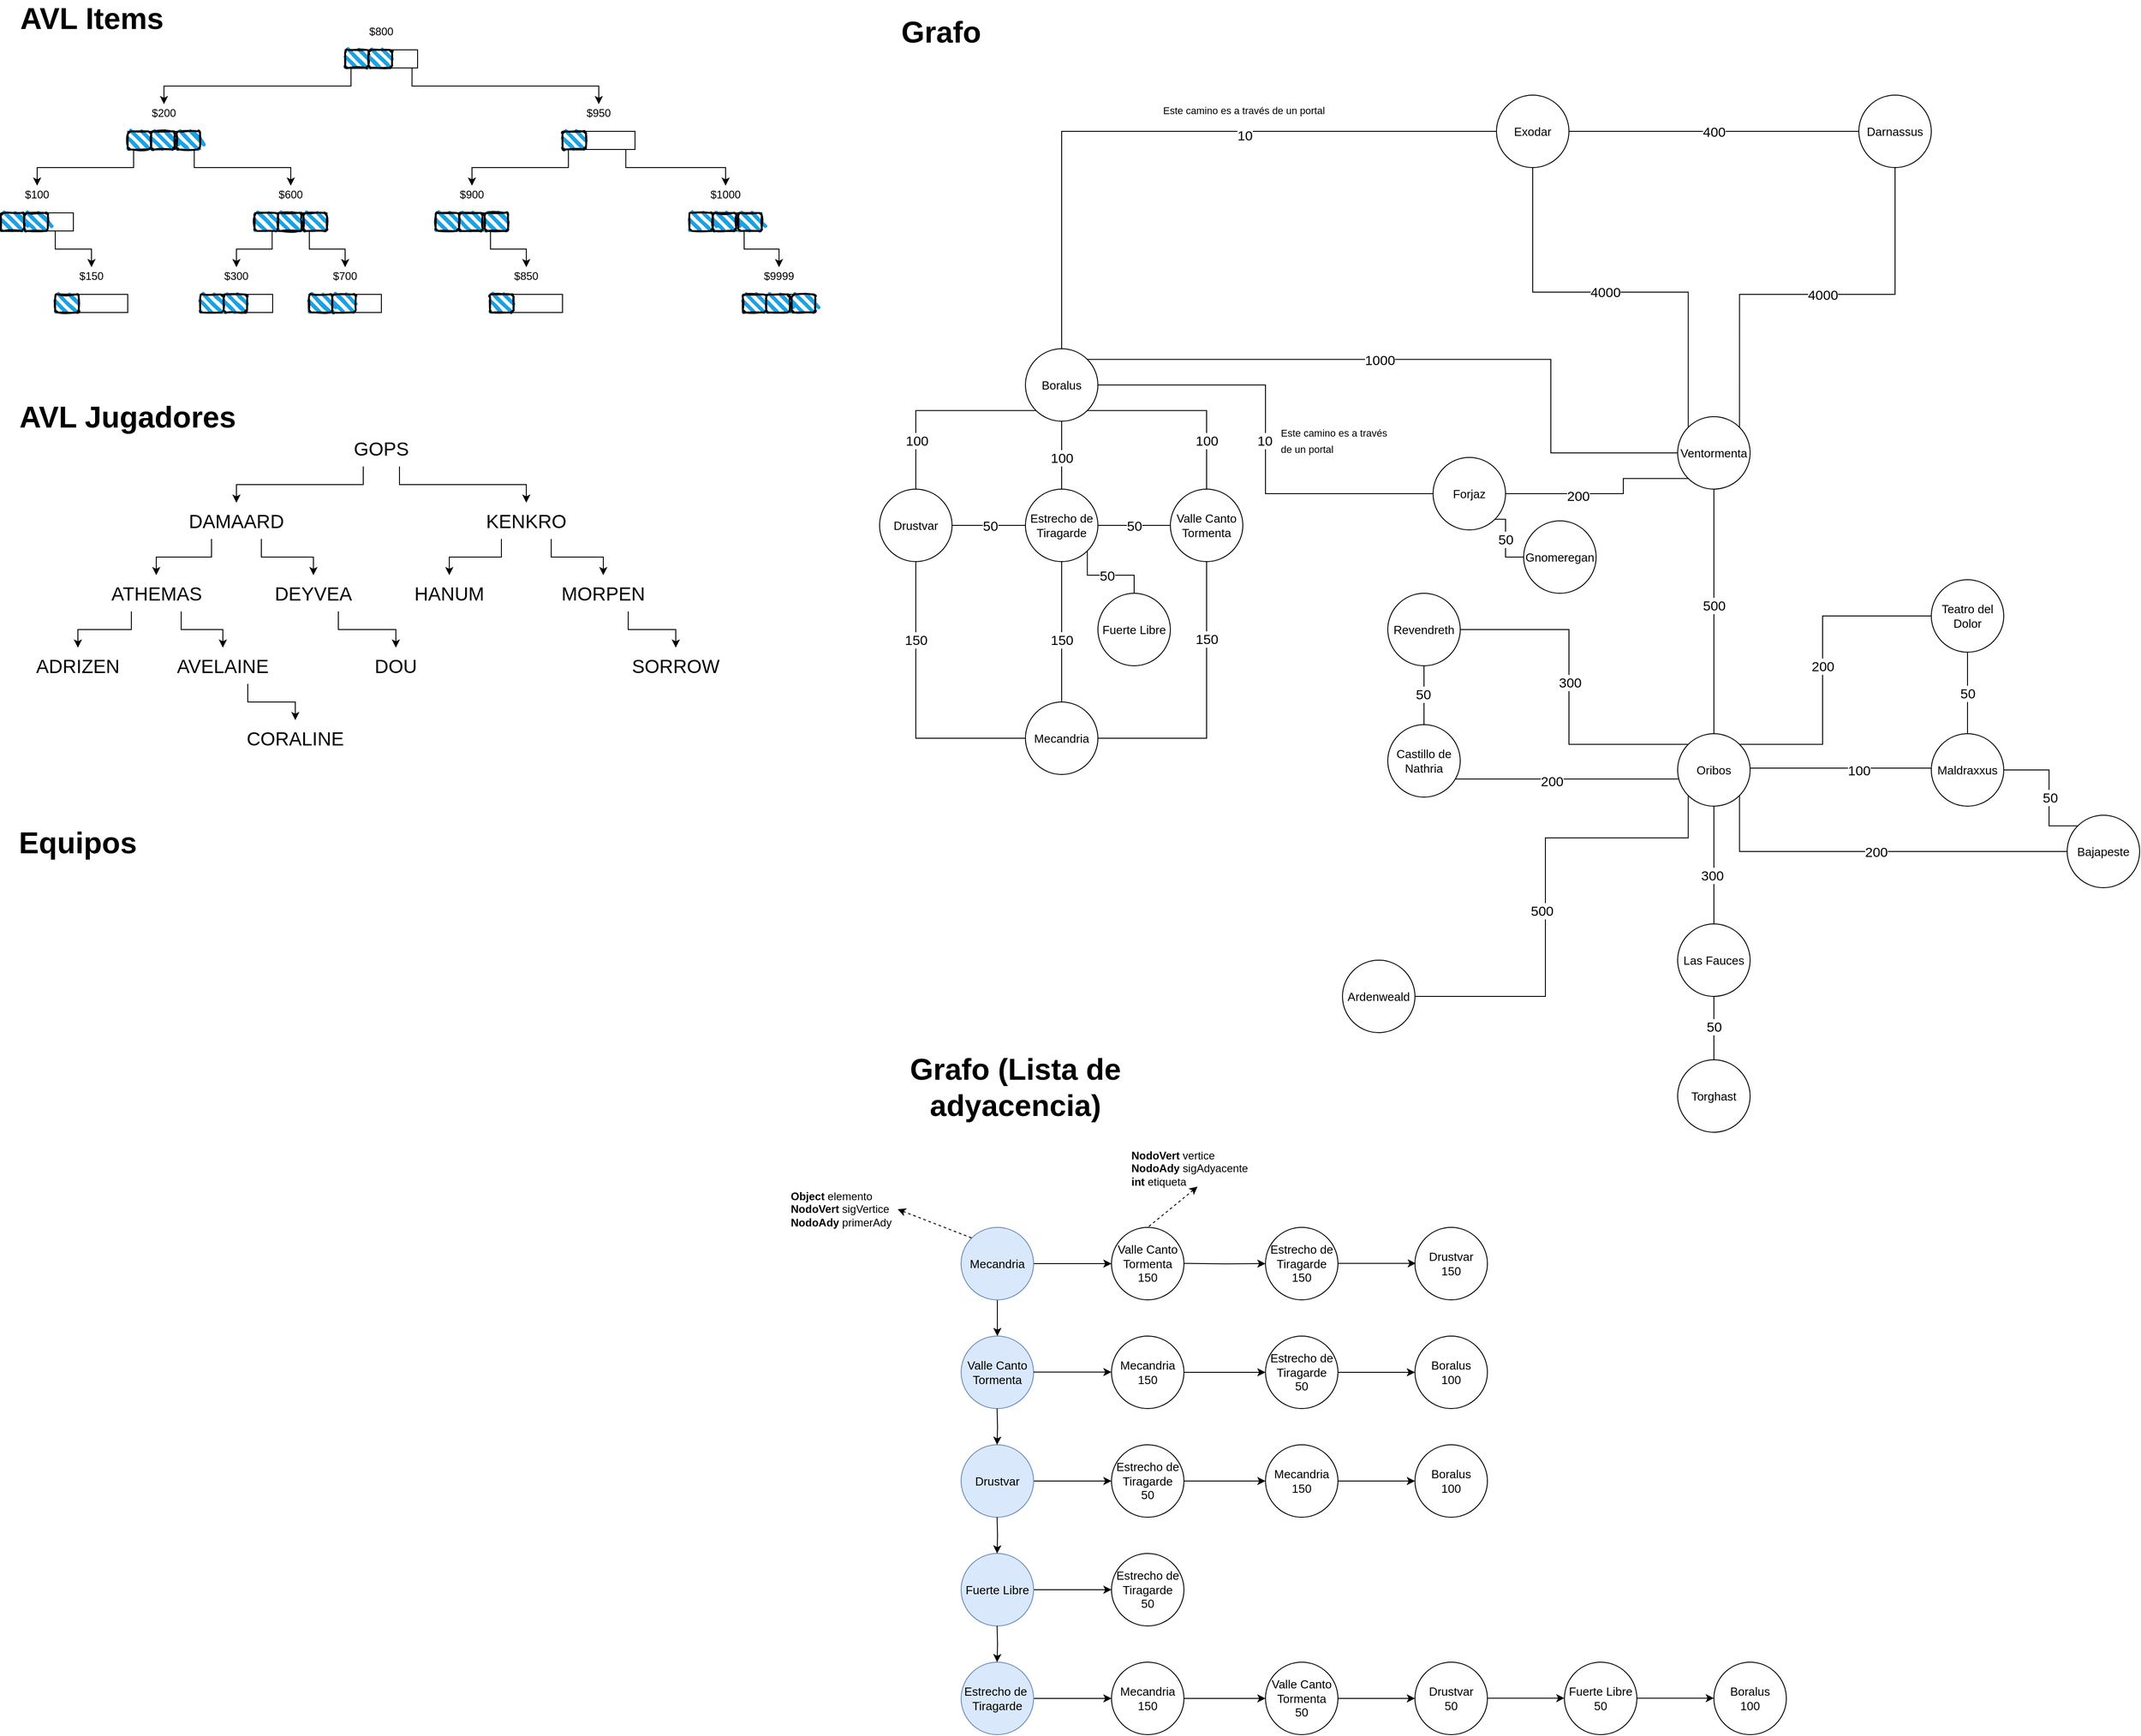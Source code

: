 <mxfile version="14.6.0" type="google"><diagram id="cYZwP4p25swQJOms789p" name="Page-1"><mxGraphModel dx="4289" dy="1696" grid="1" gridSize="10" guides="1" tooltips="1" connect="1" arrows="1" fold="1" page="1" pageScale="1" pageWidth="827" pageHeight="1169" math="0" shadow="0"><root><mxCell id="0"/><mxCell id="1" parent="0"/><mxCell id="q8uK854Z0QIp0Wnqu6my-17" value="" style="group" parent="1" vertex="1" connectable="0"><mxGeometry x="-2920" y="-1130" width="80.005" height="50" as="geometry"/></mxCell><mxCell id="q8uK854Z0QIp0Wnqu6my-11" value="" style="group" parent="q8uK854Z0QIp0Wnqu6my-17" vertex="1" connectable="0"><mxGeometry y="30" width="80.005" height="20" as="geometry"/></mxCell><mxCell id="q8uK854Z0QIp0Wnqu6my-8" value="" style="rounded=0;whiteSpace=wrap;html=1;strokeWidth=1;fillColor=#FFFFFF;" parent="q8uK854Z0QIp0Wnqu6my-11" vertex="1"><mxGeometry width="80" height="20" as="geometry"/></mxCell><mxCell id="q8uK854Z0QIp0Wnqu6my-7" value="" style="rounded=1;whiteSpace=wrap;html=1;strokeWidth=2;fillWeight=4;hachureGap=8;hachureAngle=45;fillColor=#1ba1e2;sketch=1;" parent="q8uK854Z0QIp0Wnqu6my-11" vertex="1"><mxGeometry width="25.882" height="20" as="geometry"/></mxCell><mxCell id="q8uK854Z0QIp0Wnqu6my-9" value="" style="rounded=1;whiteSpace=wrap;html=1;strokeWidth=2;fillWeight=4;hachureGap=8;hachureAngle=45;fillColor=#1ba1e2;sketch=1;" parent="q8uK854Z0QIp0Wnqu6my-11" vertex="1"><mxGeometry x="25.882" width="25.882" height="20" as="geometry"/></mxCell><mxCell id="q8uK854Z0QIp0Wnqu6my-16" value="$800" style="text;html=1;strokeColor=none;fillColor=none;align=center;verticalAlign=middle;whiteSpace=wrap;rounded=0;" parent="q8uK854Z0QIp0Wnqu6my-17" vertex="1"><mxGeometry x="20" width="40" height="20" as="geometry"/></mxCell><mxCell id="q8uK854Z0QIp0Wnqu6my-20" value="" style="group" parent="1" vertex="1" connectable="0"><mxGeometry x="-3160" y="-1040" width="80" height="50" as="geometry"/></mxCell><mxCell id="q8uK854Z0QIp0Wnqu6my-21" value="" style="group" parent="q8uK854Z0QIp0Wnqu6my-20" vertex="1" connectable="0"><mxGeometry y="30" width="80" height="20" as="geometry"/></mxCell><mxCell id="q8uK854Z0QIp0Wnqu6my-22" value="" style="rounded=0;whiteSpace=wrap;html=1;strokeWidth=1;fillColor=#FFFFFF;" parent="q8uK854Z0QIp0Wnqu6my-21" vertex="1"><mxGeometry width="80" height="20" as="geometry"/></mxCell><mxCell id="q8uK854Z0QIp0Wnqu6my-23" value="" style="rounded=1;whiteSpace=wrap;html=1;strokeWidth=2;fillWeight=4;hachureGap=8;hachureAngle=45;fillColor=#1ba1e2;sketch=1;" parent="q8uK854Z0QIp0Wnqu6my-21" vertex="1"><mxGeometry width="25.882" height="20" as="geometry"/></mxCell><mxCell id="q8uK854Z0QIp0Wnqu6my-24" value="" style="rounded=1;whiteSpace=wrap;html=1;strokeWidth=2;fillWeight=4;hachureGap=8;hachureAngle=45;fillColor=#1ba1e2;sketch=1;" parent="q8uK854Z0QIp0Wnqu6my-21" vertex="1"><mxGeometry x="25.882" width="25.882" height="20" as="geometry"/></mxCell><mxCell id="q8uK854Z0QIp0Wnqu6my-25" value="" style="rounded=1;whiteSpace=wrap;html=1;strokeWidth=2;fillWeight=4;hachureGap=8;hachureAngle=45;fillColor=#1ba1e2;sketch=1;" parent="q8uK854Z0QIp0Wnqu6my-21" vertex="1"><mxGeometry x="54.002" width="25.882" height="20" as="geometry"/></mxCell><mxCell id="q8uK854Z0QIp0Wnqu6my-26" value="$200" style="text;html=1;strokeColor=none;fillColor=none;align=center;verticalAlign=middle;whiteSpace=wrap;rounded=0;" parent="q8uK854Z0QIp0Wnqu6my-20" vertex="1"><mxGeometry x="20" width="40" height="20" as="geometry"/></mxCell><mxCell id="q8uK854Z0QIp0Wnqu6my-28" style="edgeStyle=orthogonalEdgeStyle;rounded=0;orthogonalLoop=1;jettySize=auto;html=1;exitX=0.25;exitY=1;exitDx=0;exitDy=0;entryX=0.5;entryY=0;entryDx=0;entryDy=0;" parent="1" source="q8uK854Z0QIp0Wnqu6my-7" target="q8uK854Z0QIp0Wnqu6my-26" edge="1"><mxGeometry relative="1" as="geometry"/></mxCell><mxCell id="q8uK854Z0QIp0Wnqu6my-31" value="" style="group" parent="1" vertex="1" connectable="0"><mxGeometry x="-3300" y="-950" width="80" height="50" as="geometry"/></mxCell><mxCell id="q8uK854Z0QIp0Wnqu6my-32" value="" style="group" parent="q8uK854Z0QIp0Wnqu6my-31" vertex="1" connectable="0"><mxGeometry y="30" width="80" height="20" as="geometry"/></mxCell><mxCell id="q8uK854Z0QIp0Wnqu6my-33" value="" style="rounded=0;whiteSpace=wrap;html=1;strokeWidth=1;fillColor=#FFFFFF;" parent="q8uK854Z0QIp0Wnqu6my-32" vertex="1"><mxGeometry width="80" height="20" as="geometry"/></mxCell><mxCell id="q8uK854Z0QIp0Wnqu6my-34" value="" style="rounded=1;whiteSpace=wrap;html=1;strokeWidth=2;fillWeight=4;hachureGap=8;hachureAngle=45;fillColor=#1ba1e2;sketch=1;" parent="q8uK854Z0QIp0Wnqu6my-32" vertex="1"><mxGeometry width="25.882" height="20" as="geometry"/></mxCell><mxCell id="q8uK854Z0QIp0Wnqu6my-35" value="" style="rounded=1;whiteSpace=wrap;html=1;strokeWidth=2;fillWeight=4;hachureGap=8;hachureAngle=45;fillColor=#1ba1e2;sketch=1;" parent="q8uK854Z0QIp0Wnqu6my-32" vertex="1"><mxGeometry x="25.882" width="25.882" height="20" as="geometry"/></mxCell><mxCell id="q8uK854Z0QIp0Wnqu6my-36" value="$100" style="text;html=1;strokeColor=none;fillColor=none;align=center;verticalAlign=middle;whiteSpace=wrap;rounded=0;" parent="q8uK854Z0QIp0Wnqu6my-31" vertex="1"><mxGeometry x="20" width="40" height="20" as="geometry"/></mxCell><mxCell id="q8uK854Z0QIp0Wnqu6my-37" style="edgeStyle=orthogonalEdgeStyle;rounded=0;orthogonalLoop=1;jettySize=auto;html=1;exitX=0.25;exitY=1;exitDx=0;exitDy=0;entryX=0.5;entryY=0;entryDx=0;entryDy=0;" parent="1" source="q8uK854Z0QIp0Wnqu6my-23" target="q8uK854Z0QIp0Wnqu6my-36" edge="1"><mxGeometry relative="1" as="geometry"/></mxCell><mxCell id="q8uK854Z0QIp0Wnqu6my-38" value="" style="group" parent="1" vertex="1" connectable="0"><mxGeometry x="-3240" y="-860" width="80" height="50" as="geometry"/></mxCell><mxCell id="q8uK854Z0QIp0Wnqu6my-39" value="" style="group" parent="q8uK854Z0QIp0Wnqu6my-38" vertex="1" connectable="0"><mxGeometry y="30" width="80" height="20" as="geometry"/></mxCell><mxCell id="q8uK854Z0QIp0Wnqu6my-40" value="" style="rounded=0;whiteSpace=wrap;html=1;strokeWidth=1;fillColor=#FFFFFF;" parent="q8uK854Z0QIp0Wnqu6my-39" vertex="1"><mxGeometry width="80" height="20" as="geometry"/></mxCell><mxCell id="q8uK854Z0QIp0Wnqu6my-41" value="" style="rounded=1;whiteSpace=wrap;html=1;strokeWidth=2;fillWeight=4;hachureGap=8;hachureAngle=45;fillColor=#1ba1e2;sketch=1;" parent="q8uK854Z0QIp0Wnqu6my-39" vertex="1"><mxGeometry width="25.882" height="20" as="geometry"/></mxCell><mxCell id="q8uK854Z0QIp0Wnqu6my-42" value="$150" style="text;html=1;strokeColor=none;fillColor=none;align=center;verticalAlign=middle;whiteSpace=wrap;rounded=0;" parent="q8uK854Z0QIp0Wnqu6my-38" vertex="1"><mxGeometry x="20" width="40" height="20" as="geometry"/></mxCell><mxCell id="q8uK854Z0QIp0Wnqu6my-43" style="edgeStyle=orthogonalEdgeStyle;rounded=0;orthogonalLoop=1;jettySize=auto;html=1;exitX=0.75;exitY=1;exitDx=0;exitDy=0;entryX=0.5;entryY=0;entryDx=0;entryDy=0;" parent="1" source="q8uK854Z0QIp0Wnqu6my-33" target="q8uK854Z0QIp0Wnqu6my-42" edge="1"><mxGeometry relative="1" as="geometry"/></mxCell><mxCell id="q8uK854Z0QIp0Wnqu6my-44" value="" style="group" parent="1" vertex="1" connectable="0"><mxGeometry x="-3020" y="-950" width="80" height="50" as="geometry"/></mxCell><mxCell id="q8uK854Z0QIp0Wnqu6my-45" value="" style="group" parent="q8uK854Z0QIp0Wnqu6my-44" vertex="1" connectable="0"><mxGeometry y="30" width="80" height="20" as="geometry"/></mxCell><mxCell id="q8uK854Z0QIp0Wnqu6my-46" value="" style="rounded=0;whiteSpace=wrap;html=1;strokeWidth=1;fillColor=#FFFFFF;" parent="q8uK854Z0QIp0Wnqu6my-45" vertex="1"><mxGeometry width="80" height="20" as="geometry"/></mxCell><mxCell id="q8uK854Z0QIp0Wnqu6my-47" value="" style="rounded=1;whiteSpace=wrap;html=1;strokeWidth=2;fillWeight=4;hachureGap=8;hachureAngle=45;fillColor=#1ba1e2;sketch=1;" parent="q8uK854Z0QIp0Wnqu6my-45" vertex="1"><mxGeometry width="25.882" height="20" as="geometry"/></mxCell><mxCell id="q8uK854Z0QIp0Wnqu6my-48" value="" style="rounded=1;whiteSpace=wrap;html=1;strokeWidth=2;fillWeight=4;hachureGap=8;hachureAngle=45;fillColor=#1ba1e2;sketch=1;" parent="q8uK854Z0QIp0Wnqu6my-45" vertex="1"><mxGeometry x="25.882" width="25.882" height="20" as="geometry"/></mxCell><mxCell id="q8uK854Z0QIp0Wnqu6my-49" value="" style="rounded=1;whiteSpace=wrap;html=1;strokeWidth=2;fillWeight=4;hachureGap=8;hachureAngle=45;fillColor=#1ba1e2;sketch=1;" parent="q8uK854Z0QIp0Wnqu6my-45" vertex="1"><mxGeometry x="54.002" width="25.882" height="20" as="geometry"/></mxCell><mxCell id="q8uK854Z0QIp0Wnqu6my-50" value="$600" style="text;html=1;strokeColor=none;fillColor=none;align=center;verticalAlign=middle;whiteSpace=wrap;rounded=0;" parent="q8uK854Z0QIp0Wnqu6my-44" vertex="1"><mxGeometry x="20" width="40" height="20" as="geometry"/></mxCell><mxCell id="q8uK854Z0QIp0Wnqu6my-51" style="edgeStyle=orthogonalEdgeStyle;rounded=0;orthogonalLoop=1;jettySize=auto;html=1;exitX=0.75;exitY=1;exitDx=0;exitDy=0;entryX=0.5;entryY=0;entryDx=0;entryDy=0;" parent="1" source="q8uK854Z0QIp0Wnqu6my-25" target="q8uK854Z0QIp0Wnqu6my-50" edge="1"><mxGeometry relative="1" as="geometry"/></mxCell><mxCell id="q8uK854Z0QIp0Wnqu6my-52" value="" style="group" parent="1" vertex="1" connectable="0"><mxGeometry x="-3080" y="-860" width="80" height="50" as="geometry"/></mxCell><mxCell id="q8uK854Z0QIp0Wnqu6my-53" value="" style="group" parent="q8uK854Z0QIp0Wnqu6my-52" vertex="1" connectable="0"><mxGeometry y="30" width="80" height="20" as="geometry"/></mxCell><mxCell id="q8uK854Z0QIp0Wnqu6my-54" value="" style="rounded=0;whiteSpace=wrap;html=1;strokeWidth=1;fillColor=#FFFFFF;" parent="q8uK854Z0QIp0Wnqu6my-53" vertex="1"><mxGeometry width="80" height="20" as="geometry"/></mxCell><mxCell id="q8uK854Z0QIp0Wnqu6my-55" value="" style="rounded=1;whiteSpace=wrap;html=1;strokeWidth=2;fillWeight=4;hachureGap=8;hachureAngle=45;fillColor=#1ba1e2;sketch=1;" parent="q8uK854Z0QIp0Wnqu6my-53" vertex="1"><mxGeometry width="25.882" height="20" as="geometry"/></mxCell><mxCell id="q8uK854Z0QIp0Wnqu6my-56" value="" style="rounded=1;whiteSpace=wrap;html=1;strokeWidth=2;fillWeight=4;hachureGap=8;hachureAngle=45;fillColor=#1ba1e2;sketch=1;" parent="q8uK854Z0QIp0Wnqu6my-53" vertex="1"><mxGeometry x="25.882" width="25.882" height="20" as="geometry"/></mxCell><mxCell id="q8uK854Z0QIp0Wnqu6my-57" value="$300" style="text;html=1;strokeColor=none;fillColor=none;align=center;verticalAlign=middle;whiteSpace=wrap;rounded=0;" parent="q8uK854Z0QIp0Wnqu6my-52" vertex="1"><mxGeometry x="20" width="40" height="20" as="geometry"/></mxCell><mxCell id="q8uK854Z0QIp0Wnqu6my-58" style="edgeStyle=orthogonalEdgeStyle;rounded=0;orthogonalLoop=1;jettySize=auto;html=1;exitX=0.75;exitY=1;exitDx=0;exitDy=0;entryX=0.5;entryY=0;entryDx=0;entryDy=0;" parent="1" source="q8uK854Z0QIp0Wnqu6my-47" target="q8uK854Z0QIp0Wnqu6my-57" edge="1"><mxGeometry relative="1" as="geometry"/></mxCell><mxCell id="q8uK854Z0QIp0Wnqu6my-59" value="" style="group" parent="1" vertex="1" connectable="0"><mxGeometry x="-2960" y="-860" width="80" height="50" as="geometry"/></mxCell><mxCell id="q8uK854Z0QIp0Wnqu6my-60" value="" style="group" parent="q8uK854Z0QIp0Wnqu6my-59" vertex="1" connectable="0"><mxGeometry y="30" width="80" height="20" as="geometry"/></mxCell><mxCell id="q8uK854Z0QIp0Wnqu6my-61" value="" style="rounded=0;whiteSpace=wrap;html=1;strokeWidth=1;fillColor=#FFFFFF;" parent="q8uK854Z0QIp0Wnqu6my-60" vertex="1"><mxGeometry width="80" height="20" as="geometry"/></mxCell><mxCell id="q8uK854Z0QIp0Wnqu6my-62" value="" style="rounded=1;whiteSpace=wrap;html=1;strokeWidth=2;fillWeight=4;hachureGap=8;hachureAngle=45;fillColor=#1ba1e2;sketch=1;" parent="q8uK854Z0QIp0Wnqu6my-60" vertex="1"><mxGeometry width="25.882" height="20" as="geometry"/></mxCell><mxCell id="q8uK854Z0QIp0Wnqu6my-63" value="" style="rounded=1;whiteSpace=wrap;html=1;strokeWidth=2;fillWeight=4;hachureGap=8;hachureAngle=45;fillColor=#1ba1e2;sketch=1;" parent="q8uK854Z0QIp0Wnqu6my-60" vertex="1"><mxGeometry x="25.882" width="25.882" height="20" as="geometry"/></mxCell><mxCell id="q8uK854Z0QIp0Wnqu6my-64" value="$700" style="text;html=1;strokeColor=none;fillColor=none;align=center;verticalAlign=middle;whiteSpace=wrap;rounded=0;" parent="q8uK854Z0QIp0Wnqu6my-59" vertex="1"><mxGeometry x="20" width="40" height="20" as="geometry"/></mxCell><mxCell id="q8uK854Z0QIp0Wnqu6my-65" style="edgeStyle=orthogonalEdgeStyle;rounded=0;orthogonalLoop=1;jettySize=auto;html=1;exitX=0.25;exitY=1;exitDx=0;exitDy=0;entryX=0.5;entryY=0;entryDx=0;entryDy=0;" parent="1" source="q8uK854Z0QIp0Wnqu6my-49" target="q8uK854Z0QIp0Wnqu6my-64" edge="1"><mxGeometry relative="1" as="geometry"/></mxCell><mxCell id="q8uK854Z0QIp0Wnqu6my-66" value="" style="group" parent="1" vertex="1" connectable="0"><mxGeometry x="-2680" y="-1040" width="80" height="50" as="geometry"/></mxCell><mxCell id="q8uK854Z0QIp0Wnqu6my-67" value="" style="group" parent="q8uK854Z0QIp0Wnqu6my-66" vertex="1" connectable="0"><mxGeometry y="30" width="80" height="20" as="geometry"/></mxCell><mxCell id="q8uK854Z0QIp0Wnqu6my-68" value="" style="rounded=0;whiteSpace=wrap;html=1;strokeWidth=1;fillColor=#FFFFFF;" parent="q8uK854Z0QIp0Wnqu6my-67" vertex="1"><mxGeometry width="80" height="20" as="geometry"/></mxCell><mxCell id="q8uK854Z0QIp0Wnqu6my-69" value="" style="rounded=1;whiteSpace=wrap;html=1;strokeWidth=2;fillWeight=4;hachureGap=8;hachureAngle=45;fillColor=#1ba1e2;sketch=1;" parent="q8uK854Z0QIp0Wnqu6my-67" vertex="1"><mxGeometry width="25.882" height="20" as="geometry"/></mxCell><mxCell id="q8uK854Z0QIp0Wnqu6my-70" value="$950" style="text;html=1;strokeColor=none;fillColor=none;align=center;verticalAlign=middle;whiteSpace=wrap;rounded=0;" parent="q8uK854Z0QIp0Wnqu6my-66" vertex="1"><mxGeometry x="20" width="40" height="20" as="geometry"/></mxCell><mxCell id="q8uK854Z0QIp0Wnqu6my-78" style="edgeStyle=orthogonalEdgeStyle;rounded=0;orthogonalLoop=1;jettySize=auto;html=1;entryX=0.5;entryY=0;entryDx=0;entryDy=0;exitX=0.923;exitY=0.995;exitDx=0;exitDy=0;exitPerimeter=0;" parent="1" source="q8uK854Z0QIp0Wnqu6my-8" target="q8uK854Z0QIp0Wnqu6my-70" edge="1"><mxGeometry relative="1" as="geometry"><mxPoint x="-2860" y="-1070" as="sourcePoint"/><Array as="points"><mxPoint x="-2846" y="-1060"/><mxPoint x="-2640" y="-1060"/></Array></mxGeometry></mxCell><mxCell id="q8uK854Z0QIp0Wnqu6my-79" value="" style="group" parent="1" vertex="1" connectable="0"><mxGeometry x="-2820" y="-950" width="80" height="50" as="geometry"/></mxCell><mxCell id="q8uK854Z0QIp0Wnqu6my-80" value="" style="group" parent="q8uK854Z0QIp0Wnqu6my-79" vertex="1" connectable="0"><mxGeometry y="30" width="80" height="20" as="geometry"/></mxCell><mxCell id="q8uK854Z0QIp0Wnqu6my-81" value="" style="rounded=0;whiteSpace=wrap;html=1;strokeWidth=1;fillColor=#FFFFFF;" parent="q8uK854Z0QIp0Wnqu6my-80" vertex="1"><mxGeometry width="80" height="20" as="geometry"/></mxCell><mxCell id="q8uK854Z0QIp0Wnqu6my-82" value="" style="rounded=1;whiteSpace=wrap;html=1;strokeWidth=2;fillWeight=4;hachureGap=8;hachureAngle=45;fillColor=#1ba1e2;sketch=1;" parent="q8uK854Z0QIp0Wnqu6my-80" vertex="1"><mxGeometry width="25.882" height="20" as="geometry"/></mxCell><mxCell id="q8uK854Z0QIp0Wnqu6my-83" value="" style="rounded=1;whiteSpace=wrap;html=1;strokeWidth=2;fillWeight=4;hachureGap=8;hachureAngle=45;fillColor=#1ba1e2;sketch=1;" parent="q8uK854Z0QIp0Wnqu6my-80" vertex="1"><mxGeometry x="25.882" width="25.882" height="20" as="geometry"/></mxCell><mxCell id="q8uK854Z0QIp0Wnqu6my-84" value="" style="rounded=1;whiteSpace=wrap;html=1;strokeWidth=2;fillWeight=4;hachureGap=8;hachureAngle=45;fillColor=#1ba1e2;sketch=1;" parent="q8uK854Z0QIp0Wnqu6my-80" vertex="1"><mxGeometry x="54.002" width="25.882" height="20" as="geometry"/></mxCell><mxCell id="q8uK854Z0QIp0Wnqu6my-85" value="$900" style="text;html=1;strokeColor=none;fillColor=none;align=center;verticalAlign=middle;whiteSpace=wrap;rounded=0;" parent="q8uK854Z0QIp0Wnqu6my-79" vertex="1"><mxGeometry x="20" width="40" height="20" as="geometry"/></mxCell><mxCell id="q8uK854Z0QIp0Wnqu6my-86" style="edgeStyle=orthogonalEdgeStyle;rounded=0;orthogonalLoop=1;jettySize=auto;html=1;exitX=0.25;exitY=1;exitDx=0;exitDy=0;entryX=0.5;entryY=0;entryDx=0;entryDy=0;" parent="1" source="q8uK854Z0QIp0Wnqu6my-69" target="q8uK854Z0QIp0Wnqu6my-85" edge="1"><mxGeometry relative="1" as="geometry"/></mxCell><mxCell id="q8uK854Z0QIp0Wnqu6my-87" value="" style="group" parent="1" vertex="1" connectable="0"><mxGeometry x="-2760" y="-860" width="80" height="50" as="geometry"/></mxCell><mxCell id="q8uK854Z0QIp0Wnqu6my-88" value="" style="group" parent="q8uK854Z0QIp0Wnqu6my-87" vertex="1" connectable="0"><mxGeometry y="30" width="80" height="20" as="geometry"/></mxCell><mxCell id="q8uK854Z0QIp0Wnqu6my-89" value="" style="rounded=0;whiteSpace=wrap;html=1;strokeWidth=1;fillColor=#FFFFFF;" parent="q8uK854Z0QIp0Wnqu6my-88" vertex="1"><mxGeometry width="80" height="20" as="geometry"/></mxCell><mxCell id="q8uK854Z0QIp0Wnqu6my-90" value="" style="rounded=1;whiteSpace=wrap;html=1;strokeWidth=2;fillWeight=4;hachureGap=8;hachureAngle=45;fillColor=#1ba1e2;sketch=1;" parent="q8uK854Z0QIp0Wnqu6my-88" vertex="1"><mxGeometry width="25.882" height="20" as="geometry"/></mxCell><mxCell id="q8uK854Z0QIp0Wnqu6my-91" value="$850" style="text;html=1;strokeColor=none;fillColor=none;align=center;verticalAlign=middle;whiteSpace=wrap;rounded=0;" parent="q8uK854Z0QIp0Wnqu6my-87" vertex="1"><mxGeometry x="20" width="40" height="20" as="geometry"/></mxCell><mxCell id="q8uK854Z0QIp0Wnqu6my-93" style="edgeStyle=orthogonalEdgeStyle;rounded=0;orthogonalLoop=1;jettySize=auto;html=1;exitX=0.25;exitY=1;exitDx=0;exitDy=0;entryX=0.5;entryY=0;entryDx=0;entryDy=0;" parent="1" source="q8uK854Z0QIp0Wnqu6my-84" target="q8uK854Z0QIp0Wnqu6my-91" edge="1"><mxGeometry relative="1" as="geometry"/></mxCell><mxCell id="q8uK854Z0QIp0Wnqu6my-94" value="" style="group" parent="1" vertex="1" connectable="0"><mxGeometry x="-2540" y="-950" width="80" height="50" as="geometry"/></mxCell><mxCell id="q8uK854Z0QIp0Wnqu6my-95" value="" style="group" parent="q8uK854Z0QIp0Wnqu6my-94" vertex="1" connectable="0"><mxGeometry y="30" width="80" height="20" as="geometry"/></mxCell><mxCell id="q8uK854Z0QIp0Wnqu6my-96" value="" style="rounded=0;whiteSpace=wrap;html=1;strokeWidth=1;fillColor=#FFFFFF;" parent="q8uK854Z0QIp0Wnqu6my-95" vertex="1"><mxGeometry width="80" height="20" as="geometry"/></mxCell><mxCell id="q8uK854Z0QIp0Wnqu6my-97" value="" style="rounded=1;whiteSpace=wrap;html=1;strokeWidth=2;fillWeight=4;hachureGap=8;hachureAngle=45;fillColor=#1ba1e2;sketch=1;" parent="q8uK854Z0QIp0Wnqu6my-95" vertex="1"><mxGeometry width="25.882" height="20" as="geometry"/></mxCell><mxCell id="q8uK854Z0QIp0Wnqu6my-98" value="" style="rounded=1;whiteSpace=wrap;html=1;strokeWidth=2;fillWeight=4;hachureGap=8;hachureAngle=45;fillColor=#1ba1e2;sketch=1;" parent="q8uK854Z0QIp0Wnqu6my-95" vertex="1"><mxGeometry x="25.882" width="25.882" height="20" as="geometry"/></mxCell><mxCell id="q8uK854Z0QIp0Wnqu6my-99" value="" style="rounded=1;whiteSpace=wrap;html=1;strokeWidth=2;fillWeight=4;hachureGap=8;hachureAngle=45;fillColor=#1ba1e2;sketch=1;" parent="q8uK854Z0QIp0Wnqu6my-95" vertex="1"><mxGeometry x="54.002" width="25.882" height="20" as="geometry"/></mxCell><mxCell id="q8uK854Z0QIp0Wnqu6my-100" value="$1000" style="text;html=1;strokeColor=none;fillColor=none;align=center;verticalAlign=middle;whiteSpace=wrap;rounded=0;" parent="q8uK854Z0QIp0Wnqu6my-94" vertex="1"><mxGeometry x="20" width="40" height="20" as="geometry"/></mxCell><mxCell id="q8uK854Z0QIp0Wnqu6my-101" style="edgeStyle=orthogonalEdgeStyle;rounded=0;orthogonalLoop=1;jettySize=auto;html=1;exitX=0.873;exitY=1.012;exitDx=0;exitDy=0;entryX=0.5;entryY=0;entryDx=0;entryDy=0;exitPerimeter=0;" parent="1" source="q8uK854Z0QIp0Wnqu6my-68" target="q8uK854Z0QIp0Wnqu6my-100" edge="1"><mxGeometry relative="1" as="geometry"><mxPoint x="-2589.999" y="-960" as="sourcePoint"/><mxPoint x="-2706.47" y="-920" as="targetPoint"/></mxGeometry></mxCell><mxCell id="q8uK854Z0QIp0Wnqu6my-102" value="" style="group" parent="1" vertex="1" connectable="0"><mxGeometry x="-2481" y="-860" width="80" height="50" as="geometry"/></mxCell><mxCell id="q8uK854Z0QIp0Wnqu6my-103" value="" style="group" parent="q8uK854Z0QIp0Wnqu6my-102" vertex="1" connectable="0"><mxGeometry y="30" width="80" height="20" as="geometry"/></mxCell><mxCell id="q8uK854Z0QIp0Wnqu6my-104" value="" style="rounded=0;whiteSpace=wrap;html=1;strokeWidth=1;fillColor=#FFFFFF;" parent="q8uK854Z0QIp0Wnqu6my-103" vertex="1"><mxGeometry width="80" height="20" as="geometry"/></mxCell><mxCell id="q8uK854Z0QIp0Wnqu6my-105" value="" style="rounded=1;whiteSpace=wrap;html=1;strokeWidth=2;fillWeight=4;hachureGap=8;hachureAngle=45;fillColor=#1ba1e2;sketch=1;" parent="q8uK854Z0QIp0Wnqu6my-103" vertex="1"><mxGeometry width="25.882" height="20" as="geometry"/></mxCell><mxCell id="q8uK854Z0QIp0Wnqu6my-106" value="" style="rounded=1;whiteSpace=wrap;html=1;strokeWidth=2;fillWeight=4;hachureGap=8;hachureAngle=45;fillColor=#1ba1e2;sketch=1;" parent="q8uK854Z0QIp0Wnqu6my-103" vertex="1"><mxGeometry x="25.882" width="25.882" height="20" as="geometry"/></mxCell><mxCell id="q8uK854Z0QIp0Wnqu6my-107" value="" style="rounded=1;whiteSpace=wrap;html=1;strokeWidth=2;fillWeight=4;hachureGap=8;hachureAngle=45;fillColor=#1ba1e2;sketch=1;" parent="q8uK854Z0QIp0Wnqu6my-103" vertex="1"><mxGeometry x="54.002" width="25.882" height="20" as="geometry"/></mxCell><mxCell id="q8uK854Z0QIp0Wnqu6my-108" value="$9999" style="text;html=1;strokeColor=none;fillColor=none;align=center;verticalAlign=middle;whiteSpace=wrap;rounded=0;" parent="q8uK854Z0QIp0Wnqu6my-102" vertex="1"><mxGeometry x="20" width="40" height="20" as="geometry"/></mxCell><mxCell id="q8uK854Z0QIp0Wnqu6my-110" style="edgeStyle=orthogonalEdgeStyle;rounded=0;orthogonalLoop=1;jettySize=auto;html=1;exitX=0.25;exitY=1;exitDx=0;exitDy=0;entryX=0.5;entryY=0;entryDx=0;entryDy=0;" parent="1" source="q8uK854Z0QIp0Wnqu6my-99" target="q8uK854Z0QIp0Wnqu6my-108" edge="1"><mxGeometry relative="1" as="geometry"/></mxCell><mxCell id="q8uK854Z0QIp0Wnqu6my-111" value="&lt;b&gt;&lt;font style=&quot;font-size: 33px&quot;&gt;AVL Items&lt;/font&gt;&lt;/b&gt;" style="text;html=1;strokeColor=none;fillColor=none;align=center;verticalAlign=middle;whiteSpace=wrap;rounded=0;" parent="1" vertex="1"><mxGeometry x="-3293.5" y="-1150" width="187" height="30" as="geometry"/></mxCell><mxCell id="q8uK854Z0QIp0Wnqu6my-112" value="&lt;b&gt;&lt;font style=&quot;font-size: 33px&quot;&gt;AVL Jugadores&lt;/font&gt;&lt;/b&gt;" style="text;html=1;strokeColor=none;fillColor=none;align=center;verticalAlign=middle;whiteSpace=wrap;rounded=0;" parent="1" vertex="1"><mxGeometry x="-3290" y="-710" width="260" height="30" as="geometry"/></mxCell><mxCell id="q8uK854Z0QIp0Wnqu6my-116" style="edgeStyle=orthogonalEdgeStyle;rounded=0;orthogonalLoop=1;jettySize=auto;html=1;exitX=0.25;exitY=1;exitDx=0;exitDy=0;entryX=0.5;entryY=0;entryDx=0;entryDy=0;" parent="1" source="q8uK854Z0QIp0Wnqu6my-113" target="q8uK854Z0QIp0Wnqu6my-115" edge="1"><mxGeometry relative="1" as="geometry"/></mxCell><mxCell id="q8uK854Z0QIp0Wnqu6my-130" style="edgeStyle=orthogonalEdgeStyle;rounded=0;orthogonalLoop=1;jettySize=auto;html=1;exitX=0.75;exitY=1;exitDx=0;exitDy=0;entryX=0.5;entryY=0;entryDx=0;entryDy=0;" parent="1" source="q8uK854Z0QIp0Wnqu6my-113" target="q8uK854Z0QIp0Wnqu6my-129" edge="1"><mxGeometry relative="1" as="geometry"/></mxCell><mxCell id="q8uK854Z0QIp0Wnqu6my-113" value="&lt;font style=&quot;font-size: 21px&quot;&gt;GOPS&lt;/font&gt;" style="text;html=1;strokeColor=none;fillColor=none;align=center;verticalAlign=middle;whiteSpace=wrap;rounded=0;imageAspect=1;" parent="1" vertex="1"><mxGeometry x="-2920" y="-680" width="80" height="40" as="geometry"/></mxCell><mxCell id="q8uK854Z0QIp0Wnqu6my-118" style="edgeStyle=orthogonalEdgeStyle;rounded=0;orthogonalLoop=1;jettySize=auto;html=1;exitX=0.25;exitY=1;exitDx=0;exitDy=0;entryX=0.5;entryY=0;entryDx=0;entryDy=0;" parent="1" source="q8uK854Z0QIp0Wnqu6my-115" target="q8uK854Z0QIp0Wnqu6my-117" edge="1"><mxGeometry relative="1" as="geometry"/></mxCell><mxCell id="q8uK854Z0QIp0Wnqu6my-126" style="edgeStyle=orthogonalEdgeStyle;rounded=0;orthogonalLoop=1;jettySize=auto;html=1;exitX=0.75;exitY=1;exitDx=0;exitDy=0;entryX=0.5;entryY=0;entryDx=0;entryDy=0;" parent="1" source="q8uK854Z0QIp0Wnqu6my-115" target="q8uK854Z0QIp0Wnqu6my-125" edge="1"><mxGeometry relative="1" as="geometry"/></mxCell><mxCell id="q8uK854Z0QIp0Wnqu6my-115" value="&lt;span style=&quot;font-size: 21px&quot;&gt;DAMAARD&lt;/span&gt;" style="text;html=1;strokeColor=none;fillColor=none;align=center;verticalAlign=middle;whiteSpace=wrap;rounded=0;imageAspect=1;" parent="1" vertex="1"><mxGeometry x="-3095" y="-600" width="110" height="40" as="geometry"/></mxCell><mxCell id="q8uK854Z0QIp0Wnqu6my-120" style="edgeStyle=orthogonalEdgeStyle;rounded=0;orthogonalLoop=1;jettySize=auto;html=1;exitX=0.25;exitY=1;exitDx=0;exitDy=0;entryX=0.5;entryY=0;entryDx=0;entryDy=0;" parent="1" source="q8uK854Z0QIp0Wnqu6my-117" target="q8uK854Z0QIp0Wnqu6my-119" edge="1"><mxGeometry relative="1" as="geometry"/></mxCell><mxCell id="q8uK854Z0QIp0Wnqu6my-122" style="edgeStyle=orthogonalEdgeStyle;rounded=0;orthogonalLoop=1;jettySize=auto;html=1;exitX=0.75;exitY=1;exitDx=0;exitDy=0;entryX=0.5;entryY=0;entryDx=0;entryDy=0;" parent="1" source="q8uK854Z0QIp0Wnqu6my-117" target="q8uK854Z0QIp0Wnqu6my-121" edge="1"><mxGeometry relative="1" as="geometry"/></mxCell><mxCell id="q8uK854Z0QIp0Wnqu6my-117" value="&lt;span style=&quot;font-size: 21px&quot;&gt;ATHEMAS&lt;/span&gt;" style="text;html=1;strokeColor=none;fillColor=none;align=center;verticalAlign=middle;whiteSpace=wrap;rounded=0;imageAspect=1;" parent="1" vertex="1"><mxGeometry x="-3183.5" y="-520" width="110" height="40" as="geometry"/></mxCell><mxCell id="q8uK854Z0QIp0Wnqu6my-119" value="&lt;span style=&quot;font-size: 21px&quot;&gt;ADRIZEN&lt;/span&gt;" style="text;html=1;strokeColor=none;fillColor=none;align=center;verticalAlign=middle;whiteSpace=wrap;rounded=0;imageAspect=1;" parent="1" vertex="1"><mxGeometry x="-3270" y="-440" width="110" height="40" as="geometry"/></mxCell><mxCell id="q8uK854Z0QIp0Wnqu6my-124" style="edgeStyle=orthogonalEdgeStyle;rounded=0;orthogonalLoop=1;jettySize=auto;html=1;exitX=0.75;exitY=1;exitDx=0;exitDy=0;entryX=0.5;entryY=0;entryDx=0;entryDy=0;" parent="1" source="q8uK854Z0QIp0Wnqu6my-121" target="q8uK854Z0QIp0Wnqu6my-123" edge="1"><mxGeometry relative="1" as="geometry"/></mxCell><mxCell id="q8uK854Z0QIp0Wnqu6my-121" value="&lt;span style=&quot;font-size: 21px&quot;&gt;AVELAINE&lt;/span&gt;" style="text;html=1;strokeColor=none;fillColor=none;align=center;verticalAlign=middle;whiteSpace=wrap;rounded=0;imageAspect=1;" parent="1" vertex="1"><mxGeometry x="-3110" y="-440" width="110" height="40" as="geometry"/></mxCell><mxCell id="q8uK854Z0QIp0Wnqu6my-123" value="&lt;span style=&quot;font-size: 21px&quot;&gt;CORALINE&lt;/span&gt;" style="text;html=1;strokeColor=none;fillColor=none;align=center;verticalAlign=middle;whiteSpace=wrap;rounded=0;imageAspect=1;" parent="1" vertex="1"><mxGeometry x="-3030" y="-360" width="110" height="40" as="geometry"/></mxCell><mxCell id="q8uK854Z0QIp0Wnqu6my-128" style="edgeStyle=orthogonalEdgeStyle;rounded=0;orthogonalLoop=1;jettySize=auto;html=1;exitX=0.75;exitY=1;exitDx=0;exitDy=0;entryX=0.5;entryY=0;entryDx=0;entryDy=0;" parent="1" source="q8uK854Z0QIp0Wnqu6my-125" target="q8uK854Z0QIp0Wnqu6my-127" edge="1"><mxGeometry relative="1" as="geometry"/></mxCell><mxCell id="q8uK854Z0QIp0Wnqu6my-125" value="&lt;span style=&quot;font-size: 21px&quot;&gt;DEYVEA&lt;/span&gt;" style="text;html=1;strokeColor=none;fillColor=none;align=center;verticalAlign=middle;whiteSpace=wrap;rounded=0;imageAspect=1;" parent="1" vertex="1"><mxGeometry x="-3010" y="-520" width="110" height="40" as="geometry"/></mxCell><mxCell id="q8uK854Z0QIp0Wnqu6my-127" value="&lt;span style=&quot;font-size: 21px&quot;&gt;DOU&lt;/span&gt;" style="text;html=1;strokeColor=none;fillColor=none;align=center;verticalAlign=middle;whiteSpace=wrap;rounded=0;imageAspect=1;" parent="1" vertex="1"><mxGeometry x="-2894" y="-440" width="60" height="40" as="geometry"/></mxCell><mxCell id="q8uK854Z0QIp0Wnqu6my-132" style="edgeStyle=orthogonalEdgeStyle;rounded=0;orthogonalLoop=1;jettySize=auto;html=1;exitX=0.25;exitY=1;exitDx=0;exitDy=0;entryX=0.5;entryY=0;entryDx=0;entryDy=0;" parent="1" source="q8uK854Z0QIp0Wnqu6my-129" target="q8uK854Z0QIp0Wnqu6my-131" edge="1"><mxGeometry relative="1" as="geometry"/></mxCell><mxCell id="q8uK854Z0QIp0Wnqu6my-134" style="edgeStyle=orthogonalEdgeStyle;rounded=0;orthogonalLoop=1;jettySize=auto;html=1;exitX=0.75;exitY=1;exitDx=0;exitDy=0;entryX=0.5;entryY=0;entryDx=0;entryDy=0;" parent="1" source="q8uK854Z0QIp0Wnqu6my-129" target="q8uK854Z0QIp0Wnqu6my-133" edge="1"><mxGeometry relative="1" as="geometry"/></mxCell><mxCell id="q8uK854Z0QIp0Wnqu6my-129" value="&lt;span style=&quot;font-size: 21px&quot;&gt;KENKRO&lt;/span&gt;" style="text;html=1;strokeColor=none;fillColor=none;align=center;verticalAlign=middle;whiteSpace=wrap;rounded=0;imageAspect=1;" parent="1" vertex="1"><mxGeometry x="-2775" y="-600" width="110" height="40" as="geometry"/></mxCell><mxCell id="q8uK854Z0QIp0Wnqu6my-131" value="&lt;span style=&quot;font-size: 21px&quot;&gt;HANUM&lt;/span&gt;" style="text;html=1;strokeColor=none;fillColor=none;align=center;verticalAlign=middle;whiteSpace=wrap;rounded=0;imageAspect=1;" parent="1" vertex="1"><mxGeometry x="-2860" y="-520" width="110" height="40" as="geometry"/></mxCell><mxCell id="q8uK854Z0QIp0Wnqu6my-136" style="edgeStyle=orthogonalEdgeStyle;rounded=0;orthogonalLoop=1;jettySize=auto;html=1;exitX=0.75;exitY=1;exitDx=0;exitDy=0;entryX=0.5;entryY=0;entryDx=0;entryDy=0;" parent="1" source="q8uK854Z0QIp0Wnqu6my-133" target="q8uK854Z0QIp0Wnqu6my-135" edge="1"><mxGeometry relative="1" as="geometry"/></mxCell><mxCell id="q8uK854Z0QIp0Wnqu6my-133" value="&lt;span style=&quot;font-size: 21px&quot;&gt;MORPEN&lt;/span&gt;" style="text;html=1;strokeColor=none;fillColor=none;align=center;verticalAlign=middle;whiteSpace=wrap;rounded=0;imageAspect=1;" parent="1" vertex="1"><mxGeometry x="-2690" y="-520" width="110" height="40" as="geometry"/></mxCell><mxCell id="q8uK854Z0QIp0Wnqu6my-135" value="&lt;span style=&quot;font-size: 21px&quot;&gt;SORROW&lt;/span&gt;" style="text;html=1;strokeColor=none;fillColor=none;align=center;verticalAlign=middle;whiteSpace=wrap;rounded=0;imageAspect=1;" parent="1" vertex="1"><mxGeometry x="-2610" y="-440" width="110" height="40" as="geometry"/></mxCell><mxCell id="q8uK854Z0QIp0Wnqu6my-143" style="edgeStyle=orthogonalEdgeStyle;rounded=0;orthogonalLoop=1;jettySize=auto;html=1;exitX=0;exitY=0;exitDx=0;exitDy=0;entryX=1;entryY=0.5;entryDx=0;entryDy=0;endArrow=none;endFill=0;fontSize=13;" parent="1" source="q8uK854Z0QIp0Wnqu6my-141" target="q8uK854Z0QIp0Wnqu6my-142" edge="1"><mxGeometry relative="1" as="geometry"/></mxCell><mxCell id="q8uK854Z0QIp0Wnqu6my-144" value="&lt;font style=&quot;font-size: 15px&quot;&gt;300&lt;/font&gt;" style="edgeLabel;html=1;align=center;verticalAlign=middle;resizable=0;points=[];" parent="q8uK854Z0QIp0Wnqu6my-143" vertex="1" connectable="0"><mxGeometry x="-0.105" y="1" relative="1" as="geometry"><mxPoint x="2" y="-31" as="offset"/></mxGeometry></mxCell><mxCell id="q8uK854Z0QIp0Wnqu6my-158" style="edgeStyle=orthogonalEdgeStyle;rounded=0;orthogonalLoop=1;jettySize=auto;html=1;exitX=0;exitY=0.5;exitDx=0;exitDy=0;entryX=1;entryY=1;entryDx=0;entryDy=0;fontFamily=Helvetica;fontSize=13;endArrow=none;endFill=0;verticalAlign=bottom;" parent="1" target="q8uK854Z0QIp0Wnqu6my-145" edge="1"><mxGeometry relative="1" as="geometry"><Array as="points"><mxPoint x="-1419" y="-295"/><mxPoint x="-1701" y="-295"/></Array><mxPoint x="-1419" y="-305" as="sourcePoint"/></mxGeometry></mxCell><mxCell id="q8uK854Z0QIp0Wnqu6my-162" value="&lt;font style=&quot;font-size: 15px&quot;&gt;200&lt;/font&gt;" style="edgeLabel;html=1;align=center;verticalAlign=middle;resizable=0;points=[];fontSize=13;fontFamily=Helvetica;" parent="q8uK854Z0QIp0Wnqu6my-158" vertex="1" connectable="0"><mxGeometry x="-0.069" y="2" relative="1" as="geometry"><mxPoint x="-40" as="offset"/></mxGeometry></mxCell><mxCell id="q8uK854Z0QIp0Wnqu6my-172" style="edgeStyle=orthogonalEdgeStyle;rounded=0;orthogonalLoop=1;jettySize=auto;html=1;exitX=0;exitY=1;exitDx=0;exitDy=0;entryX=1;entryY=0.5;entryDx=0;entryDy=0;fontFamily=Helvetica;fontSize=15;endArrow=none;endFill=0;" parent="1" source="q8uK854Z0QIp0Wnqu6my-141" target="q8uK854Z0QIp0Wnqu6my-170" edge="1"><mxGeometry relative="1" as="geometry"><Array as="points"><mxPoint x="-1437" y="-230"/><mxPoint x="-1595" y="-230"/><mxPoint x="-1595" y="-55"/></Array><mxPoint x="-1523.144" y="-276.716" as="sourcePoint"/><mxPoint x="-1834.86" y="-55" as="targetPoint"/></mxGeometry></mxCell><mxCell id="q8uK854Z0QIp0Wnqu6my-173" value="500" style="edgeLabel;html=1;align=center;verticalAlign=middle;resizable=0;points=[];fontSize=15;fontFamily=Helvetica;" parent="q8uK854Z0QIp0Wnqu6my-172" vertex="1" connectable="0"><mxGeometry x="0.118" y="1" relative="1" as="geometry"><mxPoint x="-5" y="-8" as="offset"/></mxGeometry></mxCell><mxCell id="q8uK854Z0QIp0Wnqu6my-175" style="edgeStyle=orthogonalEdgeStyle;rounded=0;orthogonalLoop=1;jettySize=auto;html=1;exitX=0.5;exitY=1;exitDx=0;exitDy=0;entryX=0.5;entryY=0;entryDx=0;entryDy=0;fontFamily=Helvetica;fontSize=15;endArrow=none;endFill=0;" parent="1" source="q8uK854Z0QIp0Wnqu6my-141" target="q8uK854Z0QIp0Wnqu6my-174" edge="1"><mxGeometry relative="1" as="geometry"/></mxCell><mxCell id="q8uK854Z0QIp0Wnqu6my-176" value="300" style="edgeLabel;html=1;align=center;verticalAlign=middle;resizable=0;points=[];fontSize=15;fontFamily=Helvetica;" parent="q8uK854Z0QIp0Wnqu6my-175" vertex="1" connectable="0"><mxGeometry x="0.162" y="-2" relative="1" as="geometry"><mxPoint as="offset"/></mxGeometry></mxCell><mxCell id="q8uK854Z0QIp0Wnqu6my-197" value="100" style="edgeStyle=orthogonalEdgeStyle;rounded=0;orthogonalLoop=1;jettySize=auto;html=1;exitX=1;exitY=0.5;exitDx=0;exitDy=0;entryX=0;entryY=0.5;entryDx=0;entryDy=0;fontFamily=Helvetica;fontSize=15;endArrow=none;endFill=0;" parent="1" source="q8uK854Z0QIp0Wnqu6my-141" target="q8uK854Z0QIp0Wnqu6my-180" edge="1"><mxGeometry x="0.196" y="-2" relative="1" as="geometry"><Array as="points"><mxPoint x="-1369" y="-307"/><mxPoint x="-1169" y="-307"/></Array><mxPoint as="offset"/></mxGeometry></mxCell><mxCell id="q8uK854Z0QIp0Wnqu6my-204" style="edgeStyle=orthogonalEdgeStyle;rounded=0;orthogonalLoop=1;jettySize=auto;html=1;exitX=0.5;exitY=0;exitDx=0;exitDy=0;entryX=0.5;entryY=1;entryDx=0;entryDy=0;fontFamily=Helvetica;fontSize=15;endArrow=none;endFill=0;" parent="1" source="q8uK854Z0QIp0Wnqu6my-141" target="q8uK854Z0QIp0Wnqu6my-203" edge="1"><mxGeometry relative="1" as="geometry"/></mxCell><mxCell id="q8uK854Z0QIp0Wnqu6my-205" value="500" style="edgeLabel;html=1;align=center;verticalAlign=middle;resizable=0;points=[];fontSize=15;fontFamily=Helvetica;" parent="q8uK854Z0QIp0Wnqu6my-204" vertex="1" connectable="0"><mxGeometry x="0.05" relative="1" as="geometry"><mxPoint as="offset"/></mxGeometry></mxCell><mxCell id="q8uK854Z0QIp0Wnqu6my-141" value="&lt;font style=&quot;font-size: 13px&quot;&gt;Oribos&lt;/font&gt;" style="ellipse;whiteSpace=wrap;html=1;strokeColor=#000000;strokeWidth=1;fillColor=#FFFFFF;" parent="1" vertex="1"><mxGeometry x="-1449" y="-345" width="80" height="80" as="geometry"/></mxCell><mxCell id="q8uK854Z0QIp0Wnqu6my-165" style="edgeStyle=orthogonalEdgeStyle;rounded=0;orthogonalLoop=1;jettySize=auto;html=1;exitX=0.5;exitY=1;exitDx=0;exitDy=0;entryX=0.5;entryY=0;entryDx=0;entryDy=0;fontFamily=Helvetica;fontSize=13;endArrow=none;endFill=0;" parent="1" source="q8uK854Z0QIp0Wnqu6my-142" target="q8uK854Z0QIp0Wnqu6my-145" edge="1"><mxGeometry relative="1" as="geometry"/></mxCell><mxCell id="q8uK854Z0QIp0Wnqu6my-166" value="&lt;font style=&quot;font-size: 15px&quot;&gt;50&lt;/font&gt;" style="edgeLabel;html=1;align=center;verticalAlign=middle;resizable=0;points=[];fontSize=13;fontFamily=Helvetica;" parent="q8uK854Z0QIp0Wnqu6my-165" vertex="1" connectable="0"><mxGeometry x="-0.06" y="-1" relative="1" as="geometry"><mxPoint as="offset"/></mxGeometry></mxCell><mxCell id="q8uK854Z0QIp0Wnqu6my-142" value="&lt;font style=&quot;font-size: 13px&quot;&gt;Revendreth&lt;/font&gt;" style="ellipse;whiteSpace=wrap;html=1;strokeColor=#000000;strokeWidth=1;fillColor=#FFFFFF;" parent="1" vertex="1"><mxGeometry x="-1769" y="-500" width="80" height="80" as="geometry"/></mxCell><mxCell id="q8uK854Z0QIp0Wnqu6my-145" value="&lt;font style=&quot;font-size: 13px&quot;&gt;Castillo de&lt;br&gt;Nathria&lt;br&gt;&lt;/font&gt;" style="ellipse;whiteSpace=wrap;html=1;strokeColor=#000000;strokeWidth=1;fillColor=#FFFFFF;" parent="1" vertex="1"><mxGeometry x="-1769" y="-355" width="80" height="80" as="geometry"/></mxCell><mxCell id="q8uK854Z0QIp0Wnqu6my-170" value="&lt;font style=&quot;font-size: 13px&quot;&gt;Ardenweald&lt;br&gt;&lt;/font&gt;" style="ellipse;whiteSpace=wrap;html=1;strokeColor=#000000;strokeWidth=1;fillColor=#FFFFFF;" parent="1" vertex="1"><mxGeometry x="-1819" y="-95" width="80" height="80" as="geometry"/></mxCell><mxCell id="q8uK854Z0QIp0Wnqu6my-178" style="edgeStyle=orthogonalEdgeStyle;rounded=0;orthogonalLoop=1;jettySize=auto;html=1;exitX=0.5;exitY=1;exitDx=0;exitDy=0;entryX=0.5;entryY=0;entryDx=0;entryDy=0;fontFamily=Helvetica;fontSize=15;endArrow=none;endFill=0;" parent="1" source="q8uK854Z0QIp0Wnqu6my-174" target="q8uK854Z0QIp0Wnqu6my-177" edge="1"><mxGeometry relative="1" as="geometry"/></mxCell><mxCell id="q8uK854Z0QIp0Wnqu6my-179" value="50" style="edgeLabel;html=1;align=center;verticalAlign=middle;resizable=0;points=[];fontSize=15;fontFamily=Helvetica;" parent="q8uK854Z0QIp0Wnqu6my-178" vertex="1" connectable="0"><mxGeometry x="-0.369" y="-1" relative="1" as="geometry"><mxPoint x="1" y="11" as="offset"/></mxGeometry></mxCell><mxCell id="q8uK854Z0QIp0Wnqu6my-174" value="&lt;font style=&quot;font-size: 13px&quot;&gt;Las Fauces&lt;br&gt;&lt;/font&gt;" style="ellipse;whiteSpace=wrap;html=1;strokeColor=#000000;strokeWidth=1;fillColor=#FFFFFF;" parent="1" vertex="1"><mxGeometry x="-1449" y="-135" width="80" height="80" as="geometry"/></mxCell><mxCell id="q8uK854Z0QIp0Wnqu6my-177" value="&lt;font style=&quot;font-size: 13px&quot;&gt;Torghast&lt;br&gt;&lt;/font&gt;" style="ellipse;whiteSpace=wrap;html=1;strokeColor=#000000;strokeWidth=1;fillColor=#FFFFFF;" parent="1" vertex="1"><mxGeometry x="-1449" y="15" width="80" height="80" as="geometry"/></mxCell><mxCell id="v3VR0dYnvbaEeQwon8Ij-1" style="edgeStyle=orthogonalEdgeStyle;rounded=0;orthogonalLoop=1;jettySize=auto;html=1;exitX=0.5;exitY=0;exitDx=0;exitDy=0;entryX=0.5;entryY=1;entryDx=0;entryDy=0;endArrow=none;endFill=0;fontSize=15;" parent="1" source="q8uK854Z0QIp0Wnqu6my-180" target="q8uK854Z0QIp0Wnqu6my-188" edge="1"><mxGeometry relative="1" as="geometry"><Array as="points"><mxPoint x="-1129" y="-390"/><mxPoint x="-1129" y="-390"/></Array></mxGeometry></mxCell><mxCell id="v3VR0dYnvbaEeQwon8Ij-3" value="50" style="edgeLabel;html=1;align=center;verticalAlign=middle;resizable=0;points=[];fontSize=15;" parent="v3VR0dYnvbaEeQwon8Ij-1" vertex="1" connectable="0"><mxGeometry x="-0.28" y="1" relative="1" as="geometry"><mxPoint x="1" y="-13" as="offset"/></mxGeometry></mxCell><mxCell id="q8uK854Z0QIp0Wnqu6my-180" value="&lt;font style=&quot;font-size: 13px&quot;&gt;Maldraxxus&lt;/font&gt;" style="ellipse;whiteSpace=wrap;html=1;strokeColor=#000000;strokeWidth=1;fillColor=#FFFFFF;" parent="1" vertex="1"><mxGeometry x="-1169" y="-345" width="80" height="80" as="geometry"/></mxCell><mxCell id="q8uK854Z0QIp0Wnqu6my-194" value="200" style="edgeStyle=orthogonalEdgeStyle;rounded=0;orthogonalLoop=1;jettySize=auto;html=1;exitX=0;exitY=0.5;exitDx=0;exitDy=0;entryX=1;entryY=1;entryDx=0;entryDy=0;fontFamily=Helvetica;fontSize=15;endArrow=none;endFill=0;" parent="1" source="q8uK854Z0QIp0Wnqu6my-183" target="q8uK854Z0QIp0Wnqu6my-141" edge="1"><mxGeometry relative="1" as="geometry"/></mxCell><mxCell id="q8uK854Z0QIp0Wnqu6my-195" style="edgeStyle=orthogonalEdgeStyle;rounded=0;orthogonalLoop=1;jettySize=auto;html=1;exitX=0;exitY=0;exitDx=0;exitDy=0;entryX=1;entryY=0.5;entryDx=0;entryDy=0;fontFamily=Helvetica;fontSize=15;endArrow=none;endFill=0;" parent="1" source="q8uK854Z0QIp0Wnqu6my-183" target="q8uK854Z0QIp0Wnqu6my-180" edge="1"><mxGeometry relative="1" as="geometry"><Array as="points"><mxPoint x="-1039" y="-243"/><mxPoint x="-1039" y="-305"/></Array></mxGeometry></mxCell><mxCell id="q8uK854Z0QIp0Wnqu6my-196" value="50" style="edgeLabel;html=1;align=center;verticalAlign=middle;resizable=0;points=[];fontSize=15;fontFamily=Helvetica;" parent="q8uK854Z0QIp0Wnqu6my-195" vertex="1" connectable="0"><mxGeometry x="0.092" y="-1" relative="1" as="geometry"><mxPoint y="15" as="offset"/></mxGeometry></mxCell><mxCell id="q8uK854Z0QIp0Wnqu6my-183" value="&lt;font style=&quot;font-size: 13px&quot;&gt;Bajapeste&lt;/font&gt;" style="ellipse;whiteSpace=wrap;html=1;strokeColor=#000000;strokeWidth=1;fillColor=#FFFFFF;" parent="1" vertex="1"><mxGeometry x="-1019" y="-255" width="80" height="80" as="geometry"/></mxCell><mxCell id="v3VR0dYnvbaEeQwon8Ij-4" style="edgeStyle=orthogonalEdgeStyle;rounded=0;orthogonalLoop=1;jettySize=auto;html=1;exitX=0;exitY=0.5;exitDx=0;exitDy=0;entryX=1;entryY=0;entryDx=0;entryDy=0;fontSize=15;endArrow=none;endFill=0;" parent="1" source="q8uK854Z0QIp0Wnqu6my-188" target="q8uK854Z0QIp0Wnqu6my-141" edge="1"><mxGeometry relative="1" as="geometry"><Array as="points"><mxPoint x="-1289" y="-475"/><mxPoint x="-1289" y="-333"/></Array></mxGeometry></mxCell><mxCell id="v3VR0dYnvbaEeQwon8Ij-5" value="200" style="edgeLabel;html=1;align=center;verticalAlign=middle;resizable=0;points=[];fontSize=15;" parent="v3VR0dYnvbaEeQwon8Ij-4" vertex="1" connectable="0"><mxGeometry x="0.046" y="3" relative="1" as="geometry"><mxPoint x="-3" y="-10" as="offset"/></mxGeometry></mxCell><mxCell id="q8uK854Z0QIp0Wnqu6my-188" value="&lt;font style=&quot;font-size: 13px&quot;&gt;Teatro del&lt;br&gt;Dolor&lt;br&gt;&lt;/font&gt;" style="ellipse;whiteSpace=wrap;html=1;strokeColor=#000000;strokeWidth=1;fillColor=#FFFFFF;" parent="1" vertex="1"><mxGeometry x="-1169" y="-515" width="80" height="80" as="geometry"/></mxCell><mxCell id="q8uK854Z0QIp0Wnqu6my-221" value="4000" style="edgeStyle=orthogonalEdgeStyle;rounded=0;orthogonalLoop=1;jettySize=auto;html=1;exitX=1;exitY=0;exitDx=0;exitDy=0;entryX=0.5;entryY=1;entryDx=0;entryDy=0;fontFamily=Helvetica;fontSize=15;endArrow=none;endFill=0;" parent="1" source="q8uK854Z0QIp0Wnqu6my-203" target="q8uK854Z0QIp0Wnqu6my-214" edge="1"><mxGeometry x="0.04" relative="1" as="geometry"><Array as="points"><mxPoint x="-1381" y="-830"/><mxPoint x="-1209" y="-830"/></Array><mxPoint as="offset"/></mxGeometry></mxCell><mxCell id="q8uK854Z0QIp0Wnqu6my-227" style="edgeStyle=orthogonalEdgeStyle;rounded=0;orthogonalLoop=1;jettySize=auto;html=1;exitX=0;exitY=0.5;exitDx=0;exitDy=0;entryX=1;entryY=0;entryDx=0;entryDy=0;fontFamily=Helvetica;fontSize=15;endArrow=none;endFill=0;" parent="1" source="q8uK854Z0QIp0Wnqu6my-203" target="q8uK854Z0QIp0Wnqu6my-226" edge="1"><mxGeometry relative="1" as="geometry"><Array as="points"><mxPoint x="-1589" y="-655"/><mxPoint x="-1589" y="-758"/></Array></mxGeometry></mxCell><mxCell id="q8uK854Z0QIp0Wnqu6my-228" value="1000" style="edgeLabel;html=1;align=center;verticalAlign=middle;resizable=0;points=[];fontSize=15;fontFamily=Helvetica;" parent="q8uK854Z0QIp0Wnqu6my-227" vertex="1" connectable="0"><mxGeometry x="0.052" relative="1" as="geometry"><mxPoint x="-36" as="offset"/></mxGeometry></mxCell><mxCell id="q8uK854Z0QIp0Wnqu6my-259" style="edgeStyle=orthogonalEdgeStyle;rounded=0;orthogonalLoop=1;jettySize=auto;html=1;exitX=0;exitY=1;exitDx=0;exitDy=0;entryX=1;entryY=0.5;entryDx=0;entryDy=0;fontFamily=Helvetica;fontSize=15;endArrow=none;endFill=0;" parent="1" source="q8uK854Z0QIp0Wnqu6my-203" target="q8uK854Z0QIp0Wnqu6my-206" edge="1"><mxGeometry relative="1" as="geometry"><Array as="points"><mxPoint x="-1509" y="-627"/><mxPoint x="-1509" y="-610"/></Array></mxGeometry></mxCell><mxCell id="q8uK854Z0QIp0Wnqu6my-262" value="200" style="edgeLabel;html=1;align=center;verticalAlign=middle;resizable=0;points=[];fontSize=15;fontFamily=Helvetica;" parent="q8uK854Z0QIp0Wnqu6my-259" vertex="1" connectable="0"><mxGeometry x="-0.04" y="-2" relative="1" as="geometry"><mxPoint x="-34" y="4" as="offset"/></mxGeometry></mxCell><mxCell id="q8uK854Z0QIp0Wnqu6my-203" value="&lt;font style=&quot;font-size: 13px&quot;&gt;Ventormenta&lt;/font&gt;" style="ellipse;whiteSpace=wrap;html=1;strokeColor=#000000;strokeWidth=1;fillColor=#FFFFFF;" parent="1" vertex="1"><mxGeometry x="-1449" y="-695" width="80" height="80" as="geometry"/></mxCell><mxCell id="q8uK854Z0QIp0Wnqu6my-206" value="&lt;font style=&quot;font-size: 13px&quot;&gt;Forjaz&lt;/font&gt;" style="ellipse;whiteSpace=wrap;html=1;strokeColor=#000000;strokeWidth=1;fillColor=#FFFFFF;" parent="1" vertex="1"><mxGeometry x="-1719" y="-650" width="80" height="80" as="geometry"/></mxCell><mxCell id="q8uK854Z0QIp0Wnqu6my-260" style="edgeStyle=orthogonalEdgeStyle;rounded=0;orthogonalLoop=1;jettySize=auto;html=1;exitX=0;exitY=0.5;exitDx=0;exitDy=0;entryX=1;entryY=1;entryDx=0;entryDy=0;fontFamily=Helvetica;fontSize=15;endArrow=none;endFill=0;" parent="1" source="q8uK854Z0QIp0Wnqu6my-210" target="q8uK854Z0QIp0Wnqu6my-206" edge="1"><mxGeometry relative="1" as="geometry"/></mxCell><mxCell id="q8uK854Z0QIp0Wnqu6my-261" value="50" style="edgeLabel;html=1;align=center;verticalAlign=middle;resizable=0;points=[];fontSize=15;fontFamily=Helvetica;" parent="q8uK854Z0QIp0Wnqu6my-260" vertex="1" connectable="0"><mxGeometry x="-0.124" relative="1" as="geometry"><mxPoint y="-8" as="offset"/></mxGeometry></mxCell><mxCell id="q8uK854Z0QIp0Wnqu6my-210" value="&lt;font style=&quot;font-size: 13px&quot;&gt;Gnomeregan&lt;/font&gt;" style="ellipse;whiteSpace=wrap;html=1;strokeColor=#000000;strokeWidth=1;fillColor=#FFFFFF;" parent="1" vertex="1"><mxGeometry x="-1619" y="-580" width="80" height="80" as="geometry"/></mxCell><mxCell id="q8uK854Z0QIp0Wnqu6my-222" style="edgeStyle=orthogonalEdgeStyle;rounded=0;orthogonalLoop=1;jettySize=auto;html=1;exitX=0.5;exitY=1;exitDx=0;exitDy=0;fontFamily=Helvetica;fontSize=15;endArrow=none;endFill=0;entryX=0;entryY=0;entryDx=0;entryDy=0;" parent="1" source="q8uK854Z0QIp0Wnqu6my-213" target="q8uK854Z0QIp0Wnqu6my-203" edge="1"><mxGeometry relative="1" as="geometry"><mxPoint x="-1409" y="-730" as="targetPoint"/></mxGeometry></mxCell><mxCell id="q8uK854Z0QIp0Wnqu6my-223" value="4000" style="edgeLabel;html=1;align=center;verticalAlign=middle;resizable=0;points=[];fontSize=15;fontFamily=Helvetica;" parent="q8uK854Z0QIp0Wnqu6my-222" vertex="1" connectable="0"><mxGeometry x="-0.07" y="1" relative="1" as="geometry"><mxPoint x="4" as="offset"/></mxGeometry></mxCell><mxCell id="q8uK854Z0QIp0Wnqu6my-224" style="edgeStyle=orthogonalEdgeStyle;rounded=0;orthogonalLoop=1;jettySize=auto;html=1;exitX=1;exitY=0.5;exitDx=0;exitDy=0;entryX=0;entryY=0.5;entryDx=0;entryDy=0;fontFamily=Helvetica;fontSize=15;endArrow=none;endFill=0;" parent="1" source="q8uK854Z0QIp0Wnqu6my-213" target="q8uK854Z0QIp0Wnqu6my-214" edge="1"><mxGeometry relative="1" as="geometry"/></mxCell><mxCell id="q8uK854Z0QIp0Wnqu6my-225" value="400" style="edgeLabel;html=1;align=center;verticalAlign=middle;resizable=0;points=[];fontSize=15;fontFamily=Helvetica;" parent="q8uK854Z0QIp0Wnqu6my-224" vertex="1" connectable="0"><mxGeometry x="-0.069" y="1" relative="1" as="geometry"><mxPoint x="11" y="1" as="offset"/></mxGeometry></mxCell><mxCell id="v3VR0dYnvbaEeQwon8Ij-8" style="edgeStyle=orthogonalEdgeStyle;rounded=0;orthogonalLoop=1;jettySize=auto;html=1;exitX=0;exitY=0.5;exitDx=0;exitDy=0;entryX=0.5;entryY=0;entryDx=0;entryDy=0;fontSize=15;endArrow=none;endFill=0;" parent="1" source="q8uK854Z0QIp0Wnqu6my-213" target="q8uK854Z0QIp0Wnqu6my-226" edge="1"><mxGeometry relative="1" as="geometry"/></mxCell><mxCell id="v3VR0dYnvbaEeQwon8Ij-9" value="10" style="edgeLabel;html=1;align=center;verticalAlign=middle;resizable=0;points=[];fontSize=15;" parent="v3VR0dYnvbaEeQwon8Ij-8" vertex="1" connectable="0"><mxGeometry x="-0.228" y="4" relative="1" as="geometry"><mxPoint as="offset"/></mxGeometry></mxCell><mxCell id="q8uK854Z0QIp0Wnqu6my-213" value="&lt;font style=&quot;font-size: 13px&quot;&gt;Exodar&lt;/font&gt;" style="ellipse;whiteSpace=wrap;html=1;strokeColor=#000000;strokeWidth=1;fillColor=#FFFFFF;" parent="1" vertex="1"><mxGeometry x="-1649" y="-1050" width="80" height="80" as="geometry"/></mxCell><mxCell id="q8uK854Z0QIp0Wnqu6my-214" value="&lt;font style=&quot;font-size: 13px&quot;&gt;Darnassus&lt;/font&gt;" style="ellipse;whiteSpace=wrap;html=1;strokeColor=#000000;strokeWidth=1;fillColor=#FFFFFF;" parent="1" vertex="1"><mxGeometry x="-1249" y="-1050" width="80" height="80" as="geometry"/></mxCell><mxCell id="q8uK854Z0QIp0Wnqu6my-233" style="edgeStyle=orthogonalEdgeStyle;rounded=0;orthogonalLoop=1;jettySize=auto;html=1;exitX=0;exitY=1;exitDx=0;exitDy=0;entryX=0.5;entryY=0;entryDx=0;entryDy=0;fontFamily=Helvetica;fontSize=15;endArrow=none;endFill=0;" parent="1" source="q8uK854Z0QIp0Wnqu6my-226" target="q8uK854Z0QIp0Wnqu6my-231" edge="1"><mxGeometry relative="1" as="geometry"/></mxCell><mxCell id="q8uK854Z0QIp0Wnqu6my-234" value="100" style="edgeLabel;html=1;align=center;verticalAlign=middle;resizable=0;points=[];fontSize=15;fontFamily=Helvetica;" parent="q8uK854Z0QIp0Wnqu6my-233" vertex="1" connectable="0"><mxGeometry x="-0.155" y="3" relative="1" as="geometry"><mxPoint x="-39" y="29" as="offset"/></mxGeometry></mxCell><mxCell id="q8uK854Z0QIp0Wnqu6my-236" style="edgeStyle=orthogonalEdgeStyle;rounded=0;orthogonalLoop=1;jettySize=auto;html=1;exitX=0.5;exitY=1;exitDx=0;exitDy=0;entryX=0.5;entryY=0;entryDx=0;entryDy=0;fontFamily=Helvetica;fontSize=15;endArrow=none;endFill=0;" parent="1" source="q8uK854Z0QIp0Wnqu6my-226" target="q8uK854Z0QIp0Wnqu6my-235" edge="1"><mxGeometry relative="1" as="geometry"/></mxCell><mxCell id="q8uK854Z0QIp0Wnqu6my-237" value="100" style="edgeLabel;html=1;align=center;verticalAlign=middle;resizable=0;points=[];fontSize=15;fontFamily=Helvetica;" parent="q8uK854Z0QIp0Wnqu6my-236" vertex="1" connectable="0"><mxGeometry x="0.218" y="1" relative="1" as="geometry"><mxPoint x="-1" y="-6" as="offset"/></mxGeometry></mxCell><mxCell id="q8uK854Z0QIp0Wnqu6my-239" style="edgeStyle=orthogonalEdgeStyle;rounded=0;orthogonalLoop=1;jettySize=auto;html=1;exitX=1;exitY=1;exitDx=0;exitDy=0;entryX=0.5;entryY=0;entryDx=0;entryDy=0;fontFamily=Helvetica;fontSize=15;endArrow=none;endFill=0;" parent="1" source="q8uK854Z0QIp0Wnqu6my-226" target="q8uK854Z0QIp0Wnqu6my-238" edge="1"><mxGeometry relative="1" as="geometry"/></mxCell><mxCell id="q8uK854Z0QIp0Wnqu6my-240" value="100" style="edgeLabel;html=1;align=center;verticalAlign=middle;resizable=0;points=[];fontSize=15;fontFamily=Helvetica;" parent="q8uK854Z0QIp0Wnqu6my-239" vertex="1" connectable="0"><mxGeometry x="-0.09" y="-4" relative="1" as="geometry"><mxPoint x="32" y="28" as="offset"/></mxGeometry></mxCell><mxCell id="q8uK854Z0QIp0Wnqu6my-257" style="edgeStyle=orthogonalEdgeStyle;rounded=0;orthogonalLoop=1;jettySize=auto;html=1;exitX=1;exitY=0.5;exitDx=0;exitDy=0;entryX=0;entryY=0.5;entryDx=0;entryDy=0;fontFamily=Helvetica;fontSize=15;endArrow=none;endFill=0;" parent="1" source="q8uK854Z0QIp0Wnqu6my-226" target="q8uK854Z0QIp0Wnqu6my-206" edge="1"><mxGeometry relative="1" as="geometry"/></mxCell><mxCell id="q8uK854Z0QIp0Wnqu6my-258" value="10" style="edgeLabel;html=1;align=center;verticalAlign=middle;resizable=0;points=[];fontSize=15;fontFamily=Helvetica;" parent="q8uK854Z0QIp0Wnqu6my-257" vertex="1" connectable="0"><mxGeometry x="-0.039" y="-1" relative="1" as="geometry"><mxPoint y="10" as="offset"/></mxGeometry></mxCell><mxCell id="q8uK854Z0QIp0Wnqu6my-226" value="&lt;font style=&quot;font-size: 13px&quot;&gt;Boralus&lt;/font&gt;" style="ellipse;whiteSpace=wrap;html=1;strokeColor=#000000;strokeWidth=1;fillColor=#FFFFFF;" parent="1" vertex="1"><mxGeometry x="-2169" y="-770" width="80" height="80" as="geometry"/></mxCell><mxCell id="q8uK854Z0QIp0Wnqu6my-247" style="edgeStyle=orthogonalEdgeStyle;rounded=0;orthogonalLoop=1;jettySize=auto;html=1;exitX=0.5;exitY=1;exitDx=0;exitDy=0;entryX=0;entryY=0.5;entryDx=0;entryDy=0;fontFamily=Helvetica;fontSize=15;endArrow=none;endFill=0;" parent="1" source="q8uK854Z0QIp0Wnqu6my-231" target="q8uK854Z0QIp0Wnqu6my-245" edge="1"><mxGeometry relative="1" as="geometry"/></mxCell><mxCell id="q8uK854Z0QIp0Wnqu6my-249" value="150" style="edgeLabel;html=1;align=center;verticalAlign=middle;resizable=0;points=[];fontSize=15;fontFamily=Helvetica;" parent="q8uK854Z0QIp0Wnqu6my-247" vertex="1" connectable="0"><mxGeometry x="-0.288" y="-1" relative="1" as="geometry"><mxPoint x="1" y="-27" as="offset"/></mxGeometry></mxCell><mxCell id="q8uK854Z0QIp0Wnqu6my-252" style="edgeStyle=orthogonalEdgeStyle;rounded=0;orthogonalLoop=1;jettySize=auto;html=1;exitX=1;exitY=0.5;exitDx=0;exitDy=0;entryX=0;entryY=0.5;entryDx=0;entryDy=0;fontFamily=Helvetica;fontSize=15;endArrow=none;endFill=0;" parent="1" source="q8uK854Z0QIp0Wnqu6my-231" target="q8uK854Z0QIp0Wnqu6my-235" edge="1"><mxGeometry relative="1" as="geometry"/></mxCell><mxCell id="q8uK854Z0QIp0Wnqu6my-255" value="50" style="edgeLabel;html=1;align=center;verticalAlign=middle;resizable=0;points=[];fontSize=15;fontFamily=Helvetica;" parent="q8uK854Z0QIp0Wnqu6my-252" vertex="1" connectable="0"><mxGeometry x="-0.249" relative="1" as="geometry"><mxPoint x="11" as="offset"/></mxGeometry></mxCell><mxCell id="q8uK854Z0QIp0Wnqu6my-231" value="&lt;font style=&quot;font-size: 13px&quot;&gt;Drustvar&lt;/font&gt;" style="ellipse;whiteSpace=wrap;html=1;strokeColor=#000000;strokeWidth=1;fillColor=#FFFFFF;" parent="1" vertex="1"><mxGeometry x="-2330" y="-615" width="80" height="80" as="geometry"/></mxCell><mxCell id="q8uK854Z0QIp0Wnqu6my-243" style="edgeStyle=orthogonalEdgeStyle;rounded=0;orthogonalLoop=1;jettySize=auto;html=1;exitX=1;exitY=1;exitDx=0;exitDy=0;entryX=0.5;entryY=0;entryDx=0;entryDy=0;fontFamily=Helvetica;fontSize=15;endArrow=none;endFill=0;" parent="1" source="q8uK854Z0QIp0Wnqu6my-235" target="q8uK854Z0QIp0Wnqu6my-242" edge="1"><mxGeometry relative="1" as="geometry"><Array as="points"><mxPoint x="-2101" y="-520"/><mxPoint x="-2049" y="-520"/></Array></mxGeometry></mxCell><mxCell id="q8uK854Z0QIp0Wnqu6my-244" value="50" style="edgeLabel;html=1;align=center;verticalAlign=middle;resizable=0;points=[];fontSize=15;fontFamily=Helvetica;" parent="q8uK854Z0QIp0Wnqu6my-243" vertex="1" connectable="0"><mxGeometry x="0.274" y="1" relative="1" as="geometry"><mxPoint x="-14" y="1" as="offset"/></mxGeometry></mxCell><mxCell id="q8uK854Z0QIp0Wnqu6my-246" style="edgeStyle=orthogonalEdgeStyle;rounded=0;orthogonalLoop=1;jettySize=auto;html=1;exitX=0.5;exitY=1;exitDx=0;exitDy=0;entryX=0.5;entryY=0;entryDx=0;entryDy=0;fontFamily=Helvetica;fontSize=15;endArrow=none;endFill=0;" parent="1" source="q8uK854Z0QIp0Wnqu6my-235" target="q8uK854Z0QIp0Wnqu6my-245" edge="1"><mxGeometry relative="1" as="geometry"/></mxCell><mxCell id="q8uK854Z0QIp0Wnqu6my-251" value="150" style="edgeLabel;html=1;align=center;verticalAlign=middle;resizable=0;points=[];fontSize=15;fontFamily=Helvetica;" parent="q8uK854Z0QIp0Wnqu6my-246" vertex="1" connectable="0"><mxGeometry x="0.104" y="-2" relative="1" as="geometry"><mxPoint x="2" as="offset"/></mxGeometry></mxCell><mxCell id="q8uK854Z0QIp0Wnqu6my-253" style="edgeStyle=orthogonalEdgeStyle;rounded=0;orthogonalLoop=1;jettySize=auto;html=1;exitX=1;exitY=0.5;exitDx=0;exitDy=0;entryX=0;entryY=0.5;entryDx=0;entryDy=0;fontFamily=Helvetica;fontSize=15;endArrow=none;endFill=0;" parent="1" source="q8uK854Z0QIp0Wnqu6my-235" target="q8uK854Z0QIp0Wnqu6my-238" edge="1"><mxGeometry relative="1" as="geometry"/></mxCell><mxCell id="q8uK854Z0QIp0Wnqu6my-254" value="50" style="edgeLabel;html=1;align=center;verticalAlign=middle;resizable=0;points=[];fontSize=15;fontFamily=Helvetica;" parent="q8uK854Z0QIp0Wnqu6my-253" vertex="1" connectable="0"><mxGeometry x="0.145" relative="1" as="geometry"><mxPoint x="-6" as="offset"/></mxGeometry></mxCell><mxCell id="q8uK854Z0QIp0Wnqu6my-235" value="&lt;font style=&quot;font-size: 13px&quot;&gt;Estrecho de&lt;br&gt;Tiragarde&lt;br&gt;&lt;/font&gt;" style="ellipse;whiteSpace=wrap;html=1;strokeColor=#000000;strokeWidth=1;fillColor=#FFFFFF;" parent="1" vertex="1"><mxGeometry x="-2169" y="-615" width="80" height="80" as="geometry"/></mxCell><mxCell id="q8uK854Z0QIp0Wnqu6my-248" style="edgeStyle=orthogonalEdgeStyle;rounded=0;orthogonalLoop=1;jettySize=auto;html=1;exitX=0.5;exitY=1;exitDx=0;exitDy=0;entryX=1;entryY=0.5;entryDx=0;entryDy=0;fontFamily=Helvetica;fontSize=15;endArrow=none;endFill=0;" parent="1" source="q8uK854Z0QIp0Wnqu6my-238" target="q8uK854Z0QIp0Wnqu6my-245" edge="1"><mxGeometry relative="1" as="geometry"/></mxCell><mxCell id="q8uK854Z0QIp0Wnqu6my-250" value="150" style="edgeLabel;html=1;align=center;verticalAlign=middle;resizable=0;points=[];fontSize=15;fontFamily=Helvetica;" parent="q8uK854Z0QIp0Wnqu6my-248" vertex="1" connectable="0"><mxGeometry x="-0.303" y="3" relative="1" as="geometry"><mxPoint x="-3" y="-25" as="offset"/></mxGeometry></mxCell><mxCell id="q8uK854Z0QIp0Wnqu6my-238" value="&lt;font style=&quot;font-size: 13px&quot;&gt;Valle Canto&lt;br&gt;Tormenta&lt;br&gt;&lt;/font&gt;" style="ellipse;whiteSpace=wrap;html=1;strokeColor=#000000;strokeWidth=1;fillColor=#FFFFFF;" parent="1" vertex="1"><mxGeometry x="-2009" y="-615" width="80" height="80" as="geometry"/></mxCell><mxCell id="q8uK854Z0QIp0Wnqu6my-241" value="&lt;font style=&quot;font-size: 11px&quot;&gt;Este camino es a través de un portal&lt;/font&gt;" style="text;html=1;strokeColor=none;fillColor=none;align=left;verticalAlign=middle;whiteSpace=wrap;rounded=0;fontFamily=Helvetica;fontSize=15;" parent="1" vertex="1"><mxGeometry x="-1889" y="-685" width="130" height="30" as="geometry"/></mxCell><mxCell id="q8uK854Z0QIp0Wnqu6my-242" value="&lt;font style=&quot;font-size: 13px&quot;&gt;Fuerte Libre&lt;br&gt;&lt;/font&gt;" style="ellipse;whiteSpace=wrap;html=1;strokeColor=#000000;strokeWidth=1;fillColor=#FFFFFF;" parent="1" vertex="1"><mxGeometry x="-2089" y="-500" width="80" height="80" as="geometry"/></mxCell><mxCell id="q8uK854Z0QIp0Wnqu6my-245" value="&lt;font style=&quot;font-size: 13px&quot;&gt;Mecandria&lt;br&gt;&lt;/font&gt;" style="ellipse;whiteSpace=wrap;html=1;strokeColor=#000000;strokeWidth=1;fillColor=#FFFFFF;" parent="1" vertex="1"><mxGeometry x="-2169" y="-380" width="80" height="80" as="geometry"/></mxCell><mxCell id="v3VR0dYnvbaEeQwon8Ij-10" value="&lt;font style=&quot;font-size: 11px&quot;&gt;Este camino es a través de un portal&lt;/font&gt;" style="text;html=1;strokeColor=none;fillColor=none;align=left;verticalAlign=middle;whiteSpace=wrap;rounded=0;fontFamily=Helvetica;fontSize=15;" parent="1" vertex="1"><mxGeometry x="-2019" y="-1050" width="190" height="30" as="geometry"/></mxCell><mxCell id="v3VR0dYnvbaEeQwon8Ij-11" value="&lt;b&gt;&lt;font style=&quot;font-size: 33px&quot;&gt;Grafo&lt;/font&gt;&lt;/b&gt;" style="text;html=1;strokeColor=none;fillColor=none;align=center;verticalAlign=middle;whiteSpace=wrap;rounded=0;" parent="1" vertex="1"><mxGeometry x="-2310" y="-1140" width="96" height="40" as="geometry"/></mxCell><mxCell id="v3VR0dYnvbaEeQwon8Ij-12" value="&lt;b&gt;&lt;font style=&quot;font-size: 33px&quot;&gt;Equipos&lt;/font&gt;&lt;/b&gt;" style="text;html=1;strokeColor=none;fillColor=none;align=center;verticalAlign=middle;whiteSpace=wrap;rounded=0;" parent="1" vertex="1"><mxGeometry x="-3290" y="-240" width="150" height="30" as="geometry"/></mxCell><mxCell id="USJ8NCbpI68uT_jmKGSr-1" value="&lt;span style=&quot;font-size: 33px&quot;&gt;&lt;b&gt;Grafo (Lista de adyacencia)&lt;/b&gt;&lt;/span&gt;" style="text;html=1;strokeColor=none;fillColor=none;align=center;verticalAlign=middle;whiteSpace=wrap;rounded=0;" vertex="1" parent="1"><mxGeometry x="-2310" y="-5" width="260" height="100" as="geometry"/></mxCell><mxCell id="USJ8NCbpI68uT_jmKGSr-5" style="edgeStyle=orthogonalEdgeStyle;rounded=0;orthogonalLoop=1;jettySize=auto;html=1;exitX=1;exitY=0.5;exitDx=0;exitDy=0;entryX=0;entryY=0.5;entryDx=0;entryDy=0;" edge="1" parent="1" source="USJ8NCbpI68uT_jmKGSr-3" target="USJ8NCbpI68uT_jmKGSr-6"><mxGeometry relative="1" as="geometry"><mxPoint x="-2114" y="250" as="targetPoint"/></mxGeometry></mxCell><mxCell id="USJ8NCbpI68uT_jmKGSr-17" style="edgeStyle=orthogonalEdgeStyle;rounded=0;orthogonalLoop=1;jettySize=auto;html=1;exitX=0.5;exitY=1;exitDx=0;exitDy=0;entryX=0.5;entryY=0;entryDx=0;entryDy=0;" edge="1" parent="1" source="USJ8NCbpI68uT_jmKGSr-3" target="USJ8NCbpI68uT_jmKGSr-15"><mxGeometry relative="1" as="geometry"/></mxCell><mxCell id="USJ8NCbpI68uT_jmKGSr-3" value="&lt;font style=&quot;font-size: 13px&quot;&gt;Mecandria&lt;br&gt;&lt;/font&gt;" style="ellipse;whiteSpace=wrap;html=1;strokeColor=#6c8ebf;strokeWidth=1;fillColor=#dae8fc;" vertex="1" parent="1"><mxGeometry x="-2240" y="200" width="80" height="80" as="geometry"/></mxCell><mxCell id="USJ8NCbpI68uT_jmKGSr-6" value="&lt;font style=&quot;font-size: 13px&quot;&gt;Valle Canto&lt;br&gt;Tormenta&lt;br&gt;150&lt;br&gt;&lt;/font&gt;" style="ellipse;whiteSpace=wrap;html=1;strokeColor=#000000;strokeWidth=1;fillColor=#FFFFFF;" vertex="1" parent="1"><mxGeometry x="-2074" y="200" width="80" height="80" as="geometry"/></mxCell><mxCell id="USJ8NCbpI68uT_jmKGSr-7" value="&lt;font style=&quot;font-size: 13px&quot;&gt;Estrecho de&lt;br&gt;Tiragarde&lt;br&gt;150&lt;br&gt;&lt;/font&gt;" style="ellipse;whiteSpace=wrap;html=1;strokeColor=#000000;strokeWidth=1;fillColor=#FFFFFF;" vertex="1" parent="1"><mxGeometry x="-1904" y="200" width="80" height="80" as="geometry"/></mxCell><mxCell id="USJ8NCbpI68uT_jmKGSr-8" style="edgeStyle=orthogonalEdgeStyle;rounded=0;orthogonalLoop=1;jettySize=auto;html=1;exitX=1;exitY=0.5;exitDx=0;exitDy=0;entryX=0;entryY=0.5;entryDx=0;entryDy=0;" edge="1" parent="1" target="USJ8NCbpI68uT_jmKGSr-7"><mxGeometry relative="1" as="geometry"><mxPoint x="-1924" y="260" as="targetPoint"/><mxPoint x="-1994" y="239.71" as="sourcePoint"/></mxGeometry></mxCell><mxCell id="USJ8NCbpI68uT_jmKGSr-10" value="&lt;font style=&quot;font-size: 13px&quot;&gt;Drustvar&lt;br&gt;150&lt;br&gt;&lt;/font&gt;" style="ellipse;whiteSpace=wrap;html=1;strokeColor=#000000;strokeWidth=1;fillColor=#FFFFFF;" vertex="1" parent="1"><mxGeometry x="-1739" y="200" width="80" height="80" as="geometry"/></mxCell><mxCell id="USJ8NCbpI68uT_jmKGSr-14" style="edgeStyle=orthogonalEdgeStyle;rounded=0;orthogonalLoop=1;jettySize=auto;html=1;exitX=1;exitY=0.5;exitDx=0;exitDy=0;entryX=0;entryY=0.5;entryDx=0;entryDy=0;" edge="1" parent="1"><mxGeometry relative="1" as="geometry"><mxPoint x="-1738" y="239.71" as="targetPoint"/><mxPoint x="-1824" y="239.71" as="sourcePoint"/></mxGeometry></mxCell><mxCell id="USJ8NCbpI68uT_jmKGSr-15" value="&lt;font style=&quot;font-size: 13px&quot;&gt;Valle Canto&lt;br&gt;Tormenta&lt;br&gt;&lt;/font&gt;" style="ellipse;whiteSpace=wrap;html=1;strokeColor=#6c8ebf;strokeWidth=1;fillColor=#dae8fc;" vertex="1" parent="1"><mxGeometry x="-2240" y="320" width="80" height="80" as="geometry"/></mxCell><mxCell id="USJ8NCbpI68uT_jmKGSr-27" style="edgeStyle=orthogonalEdgeStyle;rounded=0;orthogonalLoop=1;jettySize=auto;html=1;exitX=1;exitY=0.5;exitDx=0;exitDy=0;entryX=0;entryY=0.5;entryDx=0;entryDy=0;" edge="1" parent="1" source="USJ8NCbpI68uT_jmKGSr-18" target="USJ8NCbpI68uT_jmKGSr-26"><mxGeometry relative="1" as="geometry"/></mxCell><mxCell id="USJ8NCbpI68uT_jmKGSr-18" value="&lt;font style=&quot;font-size: 13px&quot;&gt;Drustvar&lt;br&gt;&lt;/font&gt;" style="ellipse;whiteSpace=wrap;html=1;strokeColor=#6c8ebf;strokeWidth=1;fillColor=#dae8fc;" vertex="1" parent="1"><mxGeometry x="-2240" y="440" width="80" height="80" as="geometry"/></mxCell><mxCell id="USJ8NCbpI68uT_jmKGSr-19" style="edgeStyle=orthogonalEdgeStyle;rounded=0;orthogonalLoop=1;jettySize=auto;html=1;exitX=0.5;exitY=1;exitDx=0;exitDy=0;entryX=0.5;entryY=0;entryDx=0;entryDy=0;" edge="1" parent="1"><mxGeometry relative="1" as="geometry"><mxPoint x="-2200.29" y="400" as="sourcePoint"/><mxPoint x="-2200.29" y="440" as="targetPoint"/></mxGeometry></mxCell><mxCell id="USJ8NCbpI68uT_jmKGSr-20" style="edgeStyle=orthogonalEdgeStyle;rounded=0;orthogonalLoop=1;jettySize=auto;html=1;exitX=1;exitY=0.5;exitDx=0;exitDy=0;entryX=0;entryY=0.5;entryDx=0;entryDy=0;" edge="1" parent="1"><mxGeometry relative="1" as="geometry"><mxPoint x="-2074" y="359.71" as="targetPoint"/><mxPoint x="-2160" y="359.71" as="sourcePoint"/></mxGeometry></mxCell><mxCell id="USJ8NCbpI68uT_jmKGSr-23" style="edgeStyle=orthogonalEdgeStyle;rounded=0;orthogonalLoop=1;jettySize=auto;html=1;exitX=1;exitY=0.5;exitDx=0;exitDy=0;entryX=0;entryY=0.5;entryDx=0;entryDy=0;" edge="1" parent="1" source="USJ8NCbpI68uT_jmKGSr-21" target="USJ8NCbpI68uT_jmKGSr-22"><mxGeometry relative="1" as="geometry"/></mxCell><mxCell id="USJ8NCbpI68uT_jmKGSr-21" value="&lt;font style=&quot;font-size: 13px&quot;&gt;Mecandria&lt;br&gt;150&lt;br&gt;&lt;/font&gt;" style="ellipse;whiteSpace=wrap;html=1;strokeColor=#000000;strokeWidth=1;fillColor=#FFFFFF;" vertex="1" parent="1"><mxGeometry x="-2074" y="320" width="80" height="80" as="geometry"/></mxCell><mxCell id="USJ8NCbpI68uT_jmKGSr-25" style="edgeStyle=orthogonalEdgeStyle;rounded=0;orthogonalLoop=1;jettySize=auto;html=1;exitX=1;exitY=0.5;exitDx=0;exitDy=0;entryX=0;entryY=0.5;entryDx=0;entryDy=0;" edge="1" parent="1" source="USJ8NCbpI68uT_jmKGSr-22" target="USJ8NCbpI68uT_jmKGSr-24"><mxGeometry relative="1" as="geometry"/></mxCell><mxCell id="USJ8NCbpI68uT_jmKGSr-22" value="&lt;font style=&quot;font-size: 13px&quot;&gt;Estrecho de&lt;br&gt;Tiragarde&lt;br&gt;50&lt;br&gt;&lt;/font&gt;" style="ellipse;whiteSpace=wrap;html=1;strokeColor=#000000;strokeWidth=1;fillColor=#FFFFFF;" vertex="1" parent="1"><mxGeometry x="-1904" y="320" width="80" height="80" as="geometry"/></mxCell><mxCell id="USJ8NCbpI68uT_jmKGSr-24" value="&lt;font style=&quot;font-size: 13px&quot;&gt;Boralus&lt;br&gt;100&lt;br&gt;&lt;/font&gt;" style="ellipse;whiteSpace=wrap;html=1;strokeColor=#000000;strokeWidth=1;fillColor=#FFFFFF;" vertex="1" parent="1"><mxGeometry x="-1739" y="320" width="80" height="80" as="geometry"/></mxCell><mxCell id="USJ8NCbpI68uT_jmKGSr-29" style="edgeStyle=orthogonalEdgeStyle;rounded=0;orthogonalLoop=1;jettySize=auto;html=1;exitX=1;exitY=0.5;exitDx=0;exitDy=0;entryX=0;entryY=0.5;entryDx=0;entryDy=0;" edge="1" parent="1" source="USJ8NCbpI68uT_jmKGSr-26" target="USJ8NCbpI68uT_jmKGSr-28"><mxGeometry relative="1" as="geometry"/></mxCell><mxCell id="USJ8NCbpI68uT_jmKGSr-26" value="&lt;font style=&quot;font-size: 13px&quot;&gt;Estrecho de&lt;br&gt;Tiragarde&lt;br&gt;50&lt;br&gt;&lt;/font&gt;" style="ellipse;whiteSpace=wrap;html=1;strokeColor=#000000;strokeWidth=1;fillColor=#FFFFFF;" vertex="1" parent="1"><mxGeometry x="-2074" y="440" width="80" height="80" as="geometry"/></mxCell><mxCell id="USJ8NCbpI68uT_jmKGSr-31" style="edgeStyle=orthogonalEdgeStyle;rounded=0;orthogonalLoop=1;jettySize=auto;html=1;exitX=1;exitY=0.5;exitDx=0;exitDy=0;entryX=0;entryY=0.5;entryDx=0;entryDy=0;" edge="1" parent="1" source="USJ8NCbpI68uT_jmKGSr-28" target="USJ8NCbpI68uT_jmKGSr-30"><mxGeometry relative="1" as="geometry"/></mxCell><mxCell id="USJ8NCbpI68uT_jmKGSr-28" value="&lt;font style=&quot;font-size: 13px&quot;&gt;Mecandria&lt;br&gt;150&lt;br&gt;&lt;/font&gt;" style="ellipse;whiteSpace=wrap;html=1;strokeColor=#000000;strokeWidth=1;fillColor=#FFFFFF;" vertex="1" parent="1"><mxGeometry x="-1904" y="440" width="80" height="80" as="geometry"/></mxCell><mxCell id="USJ8NCbpI68uT_jmKGSr-30" value="&lt;font style=&quot;font-size: 13px&quot;&gt;Boralus&lt;br&gt;100&lt;br&gt;&lt;/font&gt;" style="ellipse;whiteSpace=wrap;html=1;strokeColor=#000000;strokeWidth=1;fillColor=#FFFFFF;" vertex="1" parent="1"><mxGeometry x="-1739" y="440" width="80" height="80" as="geometry"/></mxCell><mxCell id="USJ8NCbpI68uT_jmKGSr-35" style="edgeStyle=orthogonalEdgeStyle;rounded=0;orthogonalLoop=1;jettySize=auto;html=1;exitX=1;exitY=0.5;exitDx=0;exitDy=0;entryX=0;entryY=0.5;entryDx=0;entryDy=0;" edge="1" parent="1" source="USJ8NCbpI68uT_jmKGSr-32" target="USJ8NCbpI68uT_jmKGSr-34"><mxGeometry relative="1" as="geometry"/></mxCell><mxCell id="USJ8NCbpI68uT_jmKGSr-32" value="&lt;font style=&quot;font-size: 13px&quot;&gt;Fuerte Libre&lt;br&gt;&lt;/font&gt;" style="ellipse;whiteSpace=wrap;html=1;strokeColor=#6c8ebf;strokeWidth=1;fillColor=#dae8fc;" vertex="1" parent="1"><mxGeometry x="-2240" y="560" width="80" height="80" as="geometry"/></mxCell><mxCell id="USJ8NCbpI68uT_jmKGSr-33" style="edgeStyle=orthogonalEdgeStyle;rounded=0;orthogonalLoop=1;jettySize=auto;html=1;exitX=0.5;exitY=1;exitDx=0;exitDy=0;entryX=0.5;entryY=0;entryDx=0;entryDy=0;" edge="1" parent="1"><mxGeometry relative="1" as="geometry"><mxPoint x="-2200.29" y="520" as="sourcePoint"/><mxPoint x="-2200.29" y="560" as="targetPoint"/></mxGeometry></mxCell><mxCell id="USJ8NCbpI68uT_jmKGSr-34" value="&lt;font style=&quot;font-size: 13px&quot;&gt;Estrecho de&lt;br&gt;Tiragarde&lt;br&gt;50&lt;br&gt;&lt;/font&gt;" style="ellipse;whiteSpace=wrap;html=1;strokeColor=#000000;strokeWidth=1;fillColor=#FFFFFF;" vertex="1" parent="1"><mxGeometry x="-2074" y="560" width="80" height="80" as="geometry"/></mxCell><mxCell id="USJ8NCbpI68uT_jmKGSr-48" style="edgeStyle=orthogonalEdgeStyle;rounded=0;orthogonalLoop=1;jettySize=auto;html=1;exitX=1;exitY=0.5;exitDx=0;exitDy=0;entryX=0;entryY=0.5;entryDx=0;entryDy=0;" edge="1" parent="1" source="USJ8NCbpI68uT_jmKGSr-36" target="USJ8NCbpI68uT_jmKGSr-39"><mxGeometry relative="1" as="geometry"/></mxCell><mxCell id="USJ8NCbpI68uT_jmKGSr-36" value="&lt;font style=&quot;font-size: 13px&quot;&gt;Estrecho de&amp;nbsp;&lt;br&gt;Tiragarde&lt;br&gt;&lt;/font&gt;" style="ellipse;whiteSpace=wrap;html=1;strokeColor=#6c8ebf;strokeWidth=1;fillColor=#dae8fc;" vertex="1" parent="1"><mxGeometry x="-2240" y="680" width="80" height="80" as="geometry"/></mxCell><mxCell id="USJ8NCbpI68uT_jmKGSr-38" style="edgeStyle=orthogonalEdgeStyle;rounded=0;orthogonalLoop=1;jettySize=auto;html=1;exitX=0.5;exitY=1;exitDx=0;exitDy=0;entryX=0.5;entryY=0;entryDx=0;entryDy=0;" edge="1" parent="1"><mxGeometry relative="1" as="geometry"><mxPoint x="-2200.29" y="640" as="sourcePoint"/><mxPoint x="-2200.29" y="680" as="targetPoint"/></mxGeometry></mxCell><mxCell id="USJ8NCbpI68uT_jmKGSr-49" style="edgeStyle=orthogonalEdgeStyle;rounded=0;orthogonalLoop=1;jettySize=auto;html=1;exitX=1;exitY=0.5;exitDx=0;exitDy=0;entryX=0;entryY=0.5;entryDx=0;entryDy=0;" edge="1" parent="1" source="USJ8NCbpI68uT_jmKGSr-39" target="USJ8NCbpI68uT_jmKGSr-40"><mxGeometry relative="1" as="geometry"/></mxCell><mxCell id="USJ8NCbpI68uT_jmKGSr-39" value="&lt;font style=&quot;font-size: 13px&quot;&gt;Mecandria&lt;br&gt;150&lt;br&gt;&lt;/font&gt;" style="ellipse;whiteSpace=wrap;html=1;strokeColor=#000000;strokeWidth=1;fillColor=#FFFFFF;" vertex="1" parent="1"><mxGeometry x="-2074" y="680" width="80" height="80" as="geometry"/></mxCell><mxCell id="USJ8NCbpI68uT_jmKGSr-50" style="edgeStyle=orthogonalEdgeStyle;rounded=0;orthogonalLoop=1;jettySize=auto;html=1;exitX=1;exitY=0.5;exitDx=0;exitDy=0;entryX=0;entryY=0.5;entryDx=0;entryDy=0;" edge="1" parent="1" source="USJ8NCbpI68uT_jmKGSr-40" target="USJ8NCbpI68uT_jmKGSr-41"><mxGeometry relative="1" as="geometry"/></mxCell><mxCell id="USJ8NCbpI68uT_jmKGSr-40" value="&lt;font style=&quot;font-size: 13px&quot;&gt;Valle Canto&lt;br&gt;Tormenta&lt;br&gt;50&lt;br&gt;&lt;/font&gt;" style="ellipse;whiteSpace=wrap;html=1;strokeColor=#000000;strokeWidth=1;fillColor=#FFFFFF;" vertex="1" parent="1"><mxGeometry x="-1904" y="680" width="80" height="80" as="geometry"/></mxCell><mxCell id="USJ8NCbpI68uT_jmKGSr-41" value="&lt;font style=&quot;font-size: 13px&quot;&gt;Drustvar&lt;br&gt;50&lt;br&gt;&lt;/font&gt;" style="ellipse;whiteSpace=wrap;html=1;strokeColor=#000000;strokeWidth=1;fillColor=#FFFFFF;" vertex="1" parent="1"><mxGeometry x="-1739" y="680" width="80" height="80" as="geometry"/></mxCell><mxCell id="USJ8NCbpI68uT_jmKGSr-42" value="&lt;font style=&quot;font-size: 13px&quot;&gt;Fuerte Libre&lt;br&gt;50&lt;br&gt;&lt;/font&gt;" style="ellipse;whiteSpace=wrap;html=1;strokeColor=#000000;strokeWidth=1;fillColor=#FFFFFF;" vertex="1" parent="1"><mxGeometry x="-1574" y="680" width="80" height="80" as="geometry"/></mxCell><mxCell id="USJ8NCbpI68uT_jmKGSr-43" style="edgeStyle=orthogonalEdgeStyle;rounded=0;orthogonalLoop=1;jettySize=auto;html=1;exitX=1;exitY=0.5;exitDx=0;exitDy=0;entryX=0;entryY=0.5;entryDx=0;entryDy=0;" edge="1" parent="1"><mxGeometry relative="1" as="geometry"><mxPoint x="-1659" y="719.71" as="sourcePoint"/><mxPoint x="-1574" y="719.71" as="targetPoint"/></mxGeometry></mxCell><mxCell id="USJ8NCbpI68uT_jmKGSr-46" value="&lt;font style=&quot;font-size: 13px&quot;&gt;Boralus&lt;br&gt;100&lt;br&gt;&lt;/font&gt;" style="ellipse;whiteSpace=wrap;html=1;strokeColor=#000000;strokeWidth=1;fillColor=#FFFFFF;" vertex="1" parent="1"><mxGeometry x="-1409" y="680" width="80" height="80" as="geometry"/></mxCell><mxCell id="USJ8NCbpI68uT_jmKGSr-47" style="edgeStyle=orthogonalEdgeStyle;rounded=0;orthogonalLoop=1;jettySize=auto;html=1;exitX=1;exitY=0.5;exitDx=0;exitDy=0;entryX=0;entryY=0.5;entryDx=0;entryDy=0;" edge="1" parent="1"><mxGeometry relative="1" as="geometry"><mxPoint x="-1494" y="719.71" as="sourcePoint"/><mxPoint x="-1409" y="719.71" as="targetPoint"/></mxGeometry></mxCell><mxCell id="USJ8NCbpI68uT_jmKGSr-52" value="" style="endArrow=none;dashed=1;html=1;startArrow=classic;startFill=1;entryX=0;entryY=0;entryDx=0;entryDy=0;exitX=1;exitY=0.5;exitDx=0;exitDy=0;" edge="1" parent="1" source="USJ8NCbpI68uT_jmKGSr-53" target="USJ8NCbpI68uT_jmKGSr-3"><mxGeometry width="50" height="50" relative="1" as="geometry"><mxPoint x="-2290" y="200" as="sourcePoint"/><mxPoint x="-2380" y="240" as="targetPoint"/></mxGeometry></mxCell><mxCell id="USJ8NCbpI68uT_jmKGSr-53" value="&lt;b&gt;Object&lt;/b&gt; elemento&lt;br&gt;&lt;b&gt;NodoVert&lt;/b&gt; sigVertice&lt;br&gt;&lt;b&gt;NodoAdy &lt;/b&gt;primerAdy" style="text;html=1;strokeColor=none;fillColor=none;align=left;verticalAlign=middle;whiteSpace=wrap;rounded=0;" vertex="1" parent="1"><mxGeometry x="-2430" y="160" width="120" height="40" as="geometry"/></mxCell><mxCell id="USJ8NCbpI68uT_jmKGSr-54" value="" style="endArrow=none;dashed=1;html=1;startArrow=classic;startFill=1;entryX=0.5;entryY=0;entryDx=0;entryDy=0;exitX=0.5;exitY=1;exitDx=0;exitDy=0;" edge="1" parent="1" source="USJ8NCbpI68uT_jmKGSr-55" target="USJ8NCbpI68uT_jmKGSr-6"><mxGeometry width="50" height="50" relative="1" as="geometry"><mxPoint x="-1990" y="150" as="sourcePoint"/><mxPoint x="-1978.284" y="161.716" as="targetPoint"/></mxGeometry></mxCell><mxCell id="USJ8NCbpI68uT_jmKGSr-55" value="&lt;b&gt;NodoVert&lt;/b&gt; vertice&lt;br&gt;&lt;b&gt;NodoAdy&lt;/b&gt; sigAdyacente&lt;br&gt;&lt;b&gt;int &lt;/b&gt;etiqueta" style="text;html=1;strokeColor=none;fillColor=none;align=left;verticalAlign=middle;whiteSpace=wrap;rounded=0;" vertex="1" parent="1"><mxGeometry x="-2054" y="115" width="150" height="40" as="geometry"/></mxCell></root></mxGraphModel></diagram></mxfile>